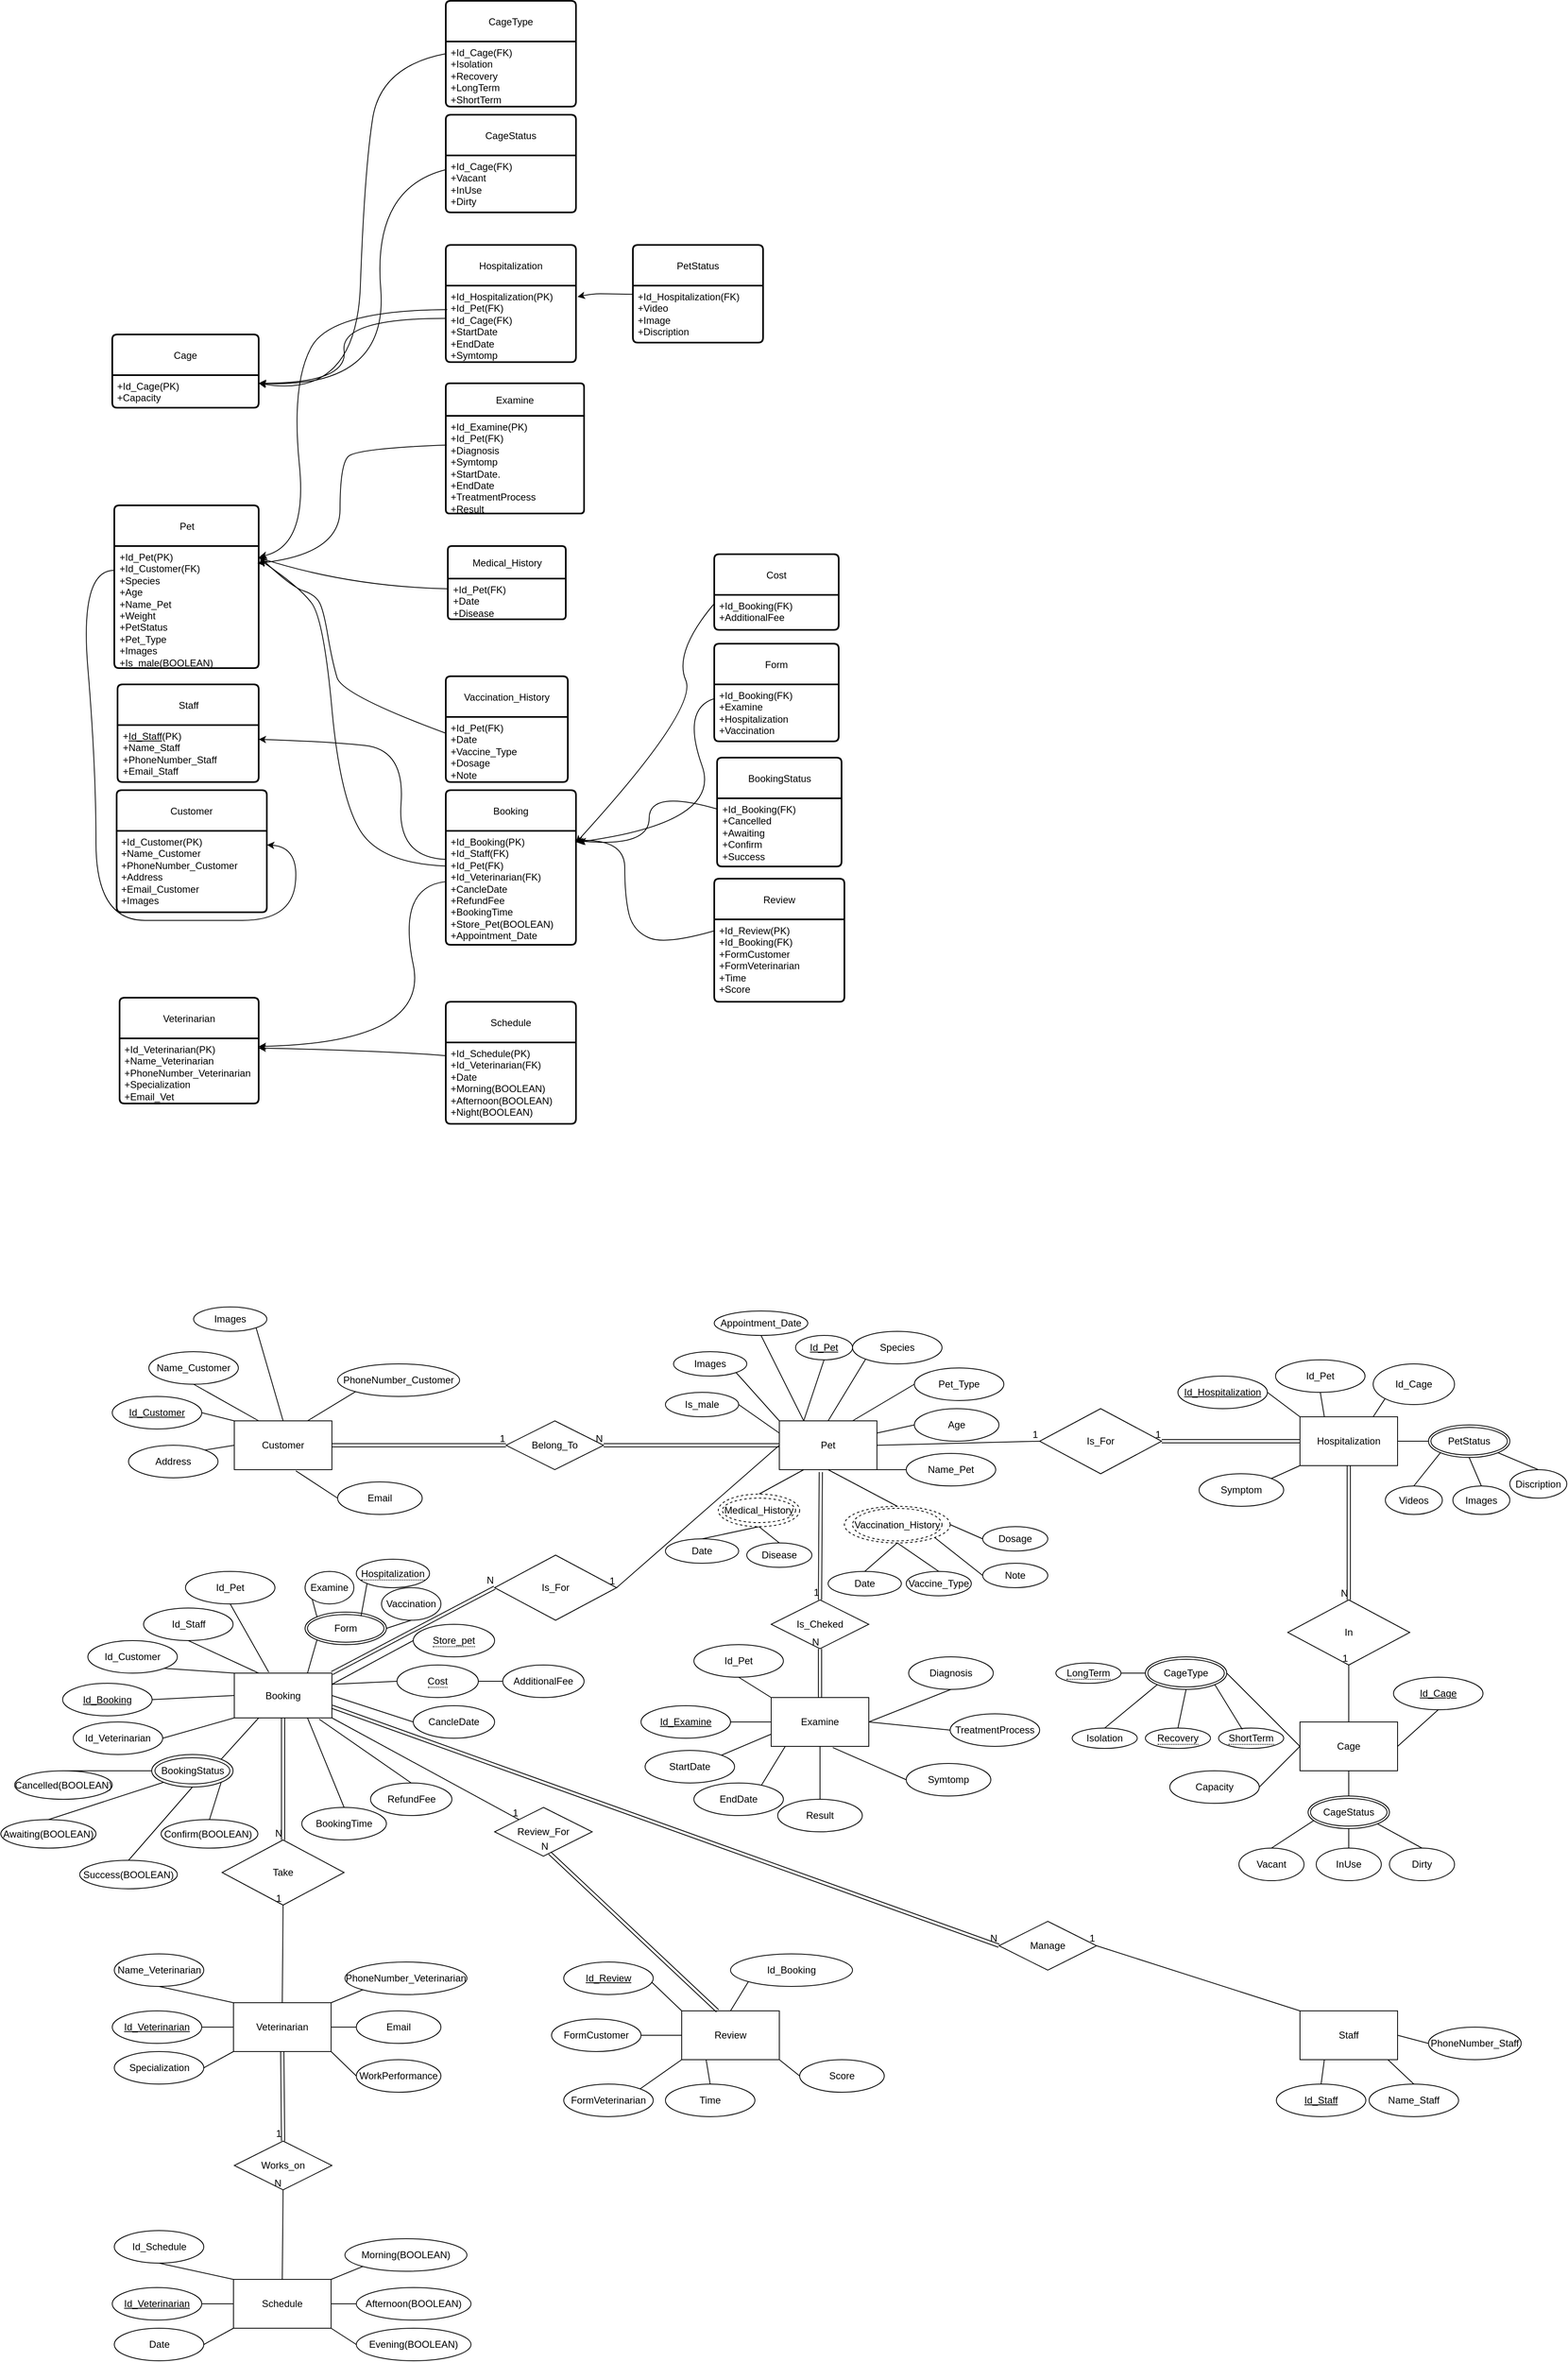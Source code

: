 <mxfile version="26.0.11">
  <diagram name="Trang-1" id="8K1XiuxhxCOyhfcTuzyn">
    <mxGraphModel dx="1833" dy="4134" grid="1" gridSize="10" guides="1" tooltips="1" connect="1" arrows="1" fold="1" page="1" pageScale="1" pageWidth="827" pageHeight="1169" math="0" shadow="0">
      <root>
        <mxCell id="0" />
        <mxCell id="1" parent="0" />
        <mxCell id="QY5TkbS7HgelhhC83756-2" value="Customer" style="rounded=0;whiteSpace=wrap;html=1;" parent="1" vertex="1">
          <mxGeometry x="-40" y="-1005" width="120" height="60" as="geometry" />
        </mxCell>
        <mxCell id="QY5TkbS7HgelhhC83756-3" value="&lt;u&gt;Id_Customer&lt;/u&gt;" style="ellipse;whiteSpace=wrap;html=1;" parent="1" vertex="1">
          <mxGeometry x="-190" y="-1035" width="110" height="40" as="geometry" />
        </mxCell>
        <mxCell id="QY5TkbS7HgelhhC83756-4" value="Address" style="ellipse;whiteSpace=wrap;html=1;" parent="1" vertex="1">
          <mxGeometry x="-170" y="-975" width="110" height="40" as="geometry" />
        </mxCell>
        <mxCell id="QY5TkbS7HgelhhC83756-5" value="Name_Customer" style="ellipse;whiteSpace=wrap;html=1;" parent="1" vertex="1">
          <mxGeometry x="-145" y="-1090" width="110" height="40" as="geometry" />
        </mxCell>
        <mxCell id="QY5TkbS7HgelhhC83756-6" value="PhoneNumber_Customer" style="ellipse;whiteSpace=wrap;html=1;" parent="1" vertex="1">
          <mxGeometry x="87" y="-1075" width="150" height="40" as="geometry" />
        </mxCell>
        <mxCell id="QY5TkbS7HgelhhC83756-7" value="Email" style="ellipse;whiteSpace=wrap;html=1;" parent="1" vertex="1">
          <mxGeometry x="87" y="-930" width="104" height="40" as="geometry" />
        </mxCell>
        <mxCell id="QY5TkbS7HgelhhC83756-9" value="" style="endArrow=none;html=1;rounded=0;entryX=0;entryY=1;entryDx=0;entryDy=0;exitX=0.75;exitY=0;exitDx=0;exitDy=0;" parent="1" source="QY5TkbS7HgelhhC83756-2" target="QY5TkbS7HgelhhC83756-6" edge="1">
          <mxGeometry width="50" height="50" relative="1" as="geometry">
            <mxPoint x="170" y="-755" as="sourcePoint" />
            <mxPoint x="220" y="-805" as="targetPoint" />
          </mxGeometry>
        </mxCell>
        <mxCell id="QY5TkbS7HgelhhC83756-10" value="" style="endArrow=none;html=1;rounded=0;exitX=0.5;exitY=1;exitDx=0;exitDy=0;entryX=0.25;entryY=0;entryDx=0;entryDy=0;" parent="1" source="QY5TkbS7HgelhhC83756-5" target="QY5TkbS7HgelhhC83756-2" edge="1">
          <mxGeometry width="50" height="50" relative="1" as="geometry">
            <mxPoint x="180" y="-745" as="sourcePoint" />
            <mxPoint x="230" y="-795" as="targetPoint" />
          </mxGeometry>
        </mxCell>
        <mxCell id="QY5TkbS7HgelhhC83756-11" value="" style="endArrow=none;html=1;rounded=0;entryX=0.631;entryY=1.024;entryDx=0;entryDy=0;exitX=0;exitY=0.5;exitDx=0;exitDy=0;entryPerimeter=0;" parent="1" source="QY5TkbS7HgelhhC83756-7" target="QY5TkbS7HgelhhC83756-2" edge="1">
          <mxGeometry width="50" height="50" relative="1" as="geometry">
            <mxPoint x="190" y="-735" as="sourcePoint" />
            <mxPoint x="240" y="-785" as="targetPoint" />
          </mxGeometry>
        </mxCell>
        <mxCell id="QY5TkbS7HgelhhC83756-12" value="" style="endArrow=none;html=1;rounded=0;exitX=1;exitY=0.5;exitDx=0;exitDy=0;entryX=0;entryY=0;entryDx=0;entryDy=0;" parent="1" source="QY5TkbS7HgelhhC83756-3" target="QY5TkbS7HgelhhC83756-2" edge="1">
          <mxGeometry width="50" height="50" relative="1" as="geometry">
            <mxPoint x="-5" y="-1025" as="sourcePoint" />
            <mxPoint x="30" y="-995" as="targetPoint" />
          </mxGeometry>
        </mxCell>
        <mxCell id="QY5TkbS7HgelhhC83756-13" value="" style="endArrow=none;html=1;rounded=0;exitX=1;exitY=0;exitDx=0;exitDy=0;entryX=0;entryY=0.5;entryDx=0;entryDy=0;" parent="1" source="QY5TkbS7HgelhhC83756-4" target="QY5TkbS7HgelhhC83756-2" edge="1">
          <mxGeometry width="50" height="50" relative="1" as="geometry">
            <mxPoint x="-70" y="-1005" as="sourcePoint" />
            <mxPoint x="-30" y="-995" as="targetPoint" />
          </mxGeometry>
        </mxCell>
        <mxCell id="QY5TkbS7HgelhhC83756-18" value="Pet" style="rounded=0;whiteSpace=wrap;html=1;" parent="1" vertex="1">
          <mxGeometry x="630" y="-1005" width="120" height="60" as="geometry" />
        </mxCell>
        <mxCell id="QY5TkbS7HgelhhC83756-19" value="&lt;u&gt;Id_Pet&lt;/u&gt;" style="ellipse;whiteSpace=wrap;html=1;" parent="1" vertex="1">
          <mxGeometry x="650" y="-1110" width="70" height="30" as="geometry" />
        </mxCell>
        <mxCell id="QY5TkbS7HgelhhC83756-22" value="Species" style="ellipse;whiteSpace=wrap;html=1;" parent="1" vertex="1">
          <mxGeometry x="720" y="-1115" width="110" height="40" as="geometry" />
        </mxCell>
        <mxCell id="QY5TkbS7HgelhhC83756-23" value="Age" style="ellipse;whiteSpace=wrap;html=1;" parent="1" vertex="1">
          <mxGeometry x="796" y="-1020" width="104" height="40" as="geometry" />
        </mxCell>
        <mxCell id="QY5TkbS7HgelhhC83756-25" value="" style="endArrow=none;html=1;rounded=0;entryX=0;entryY=1;entryDx=0;entryDy=0;exitX=0.5;exitY=0;exitDx=0;exitDy=0;" parent="1" source="QY5TkbS7HgelhhC83756-18" target="QY5TkbS7HgelhhC83756-22" edge="1">
          <mxGeometry width="50" height="50" relative="1" as="geometry">
            <mxPoint x="840" y="-745" as="sourcePoint" />
            <mxPoint x="890" y="-795" as="targetPoint" />
          </mxGeometry>
        </mxCell>
        <mxCell id="QY5TkbS7HgelhhC83756-27" value="" style="endArrow=none;html=1;rounded=0;entryX=1;entryY=0.25;entryDx=0;entryDy=0;exitX=0;exitY=0.5;exitDx=0;exitDy=0;" parent="1" source="QY5TkbS7HgelhhC83756-23" target="QY5TkbS7HgelhhC83756-18" edge="1">
          <mxGeometry width="50" height="50" relative="1" as="geometry">
            <mxPoint x="860" y="-725" as="sourcePoint" />
            <mxPoint x="910" y="-775" as="targetPoint" />
          </mxGeometry>
        </mxCell>
        <mxCell id="QY5TkbS7HgelhhC83756-28" value="" style="endArrow=none;html=1;rounded=0;exitX=0.5;exitY=1;exitDx=0;exitDy=0;entryX=0.25;entryY=0;entryDx=0;entryDy=0;" parent="1" source="QY5TkbS7HgelhhC83756-19" target="QY5TkbS7HgelhhC83756-18" edge="1">
          <mxGeometry width="50" height="50" relative="1" as="geometry">
            <mxPoint x="665" y="-1015" as="sourcePoint" />
            <mxPoint x="700" y="-985" as="targetPoint" />
          </mxGeometry>
        </mxCell>
        <mxCell id="QY5TkbS7HgelhhC83756-29" value="" style="endArrow=none;html=1;rounded=0;entryX=0;entryY=0.25;entryDx=0;entryDy=0;exitX=1;exitY=0.5;exitDx=0;exitDy=0;" parent="1" source="4-qAwHRjjEft5RPgjOS8-1" target="QY5TkbS7HgelhhC83756-18" edge="1">
          <mxGeometry width="50" height="50" relative="1" as="geometry">
            <mxPoint x="600" y="-1020.0" as="sourcePoint" />
            <mxPoint x="630" y="-965" as="targetPoint" />
          </mxGeometry>
        </mxCell>
        <mxCell id="QY5TkbS7HgelhhC83756-31" value="Name_Pet" style="ellipse;whiteSpace=wrap;html=1;" parent="1" vertex="1">
          <mxGeometry x="786" y="-965" width="110" height="40" as="geometry" />
        </mxCell>
        <mxCell id="QY5TkbS7HgelhhC83756-32" value="" style="endArrow=none;html=1;rounded=0;entryX=1;entryY=1;entryDx=0;entryDy=0;exitX=0;exitY=0.5;exitDx=0;exitDy=0;" parent="1" source="QY5TkbS7HgelhhC83756-31" target="QY5TkbS7HgelhhC83756-18" edge="1">
          <mxGeometry width="50" height="50" relative="1" as="geometry">
            <mxPoint x="880" y="-860" as="sourcePoint" />
            <mxPoint x="700" y="-760" as="targetPoint" />
          </mxGeometry>
        </mxCell>
        <mxCell id="QY5TkbS7HgelhhC83756-38" value="" style="endArrow=none;html=1;rounded=0;exitX=0.25;exitY=1;exitDx=0;exitDy=0;entryX=0.5;entryY=0;entryDx=0;entryDy=0;" parent="1" source="QY5TkbS7HgelhhC83756-18" target="W4AiUUPc4BGqPDX8HGqo-80" edge="1">
          <mxGeometry width="50" height="50" relative="1" as="geometry">
            <mxPoint x="654" y="-1046" as="sourcePoint" />
            <mxPoint x="605" y="-915" as="targetPoint" />
          </mxGeometry>
        </mxCell>
        <mxCell id="QY5TkbS7HgelhhC83756-39" value="" style="endArrow=none;html=1;rounded=0;exitX=0.5;exitY=1;exitDx=0;exitDy=0;entryX=0.5;entryY=0;entryDx=0;entryDy=0;" parent="1" source="QY5TkbS7HgelhhC83756-18" target="W4AiUUPc4BGqPDX8HGqo-82" edge="1">
          <mxGeometry width="50" height="50" relative="1" as="geometry">
            <mxPoint x="654" y="-1046" as="sourcePoint" />
            <mxPoint x="755" y="-890" as="targetPoint" />
          </mxGeometry>
        </mxCell>
        <mxCell id="QY5TkbS7HgelhhC83756-40" value="Disease" style="ellipse;whiteSpace=wrap;html=1;" parent="1" vertex="1">
          <mxGeometry x="590" y="-855" width="80" height="30" as="geometry" />
        </mxCell>
        <mxCell id="QY5TkbS7HgelhhC83756-41" value="Date" style="ellipse;whiteSpace=wrap;html=1;" parent="1" vertex="1">
          <mxGeometry x="490" y="-860" width="90" height="30" as="geometry" />
        </mxCell>
        <mxCell id="QY5TkbS7HgelhhC83756-42" value="Vaccine_Type" style="ellipse;whiteSpace=wrap;html=1;" parent="1" vertex="1">
          <mxGeometry x="786" y="-820" width="80" height="30" as="geometry" />
        </mxCell>
        <mxCell id="QY5TkbS7HgelhhC83756-43" value="Date" style="ellipse;whiteSpace=wrap;html=1;" parent="1" vertex="1">
          <mxGeometry x="690" y="-820" width="90" height="30" as="geometry" />
        </mxCell>
        <mxCell id="QY5TkbS7HgelhhC83756-45" value="" style="endArrow=none;html=1;rounded=0;exitX=0.5;exitY=1;exitDx=0;exitDy=0;entryX=0.5;entryY=0;entryDx=0;entryDy=0;" parent="1" source="W4AiUUPc4BGqPDX8HGqo-80" target="QY5TkbS7HgelhhC83756-41" edge="1">
          <mxGeometry width="50" height="50" relative="1" as="geometry">
            <mxPoint x="605" y="-875" as="sourcePoint" />
            <mxPoint x="600" y="-880" as="targetPoint" />
          </mxGeometry>
        </mxCell>
        <mxCell id="QY5TkbS7HgelhhC83756-46" value="" style="endArrow=none;html=1;rounded=0;exitX=0.5;exitY=1;exitDx=0;exitDy=0;entryX=0.5;entryY=0;entryDx=0;entryDy=0;" parent="1" source="W4AiUUPc4BGqPDX8HGqo-80" target="QY5TkbS7HgelhhC83756-40" edge="1">
          <mxGeometry width="50" height="50" relative="1" as="geometry">
            <mxPoint x="605" y="-875" as="sourcePoint" />
            <mxPoint x="575" y="-820" as="targetPoint" />
          </mxGeometry>
        </mxCell>
        <mxCell id="QY5TkbS7HgelhhC83756-47" value="" style="endArrow=none;html=1;rounded=0;exitX=0.5;exitY=1;exitDx=0;exitDy=0;entryX=0.5;entryY=0;entryDx=0;entryDy=0;" parent="1" source="W4AiUUPc4BGqPDX8HGqo-82" target="QY5TkbS7HgelhhC83756-42" edge="1">
          <mxGeometry width="50" height="50" relative="1" as="geometry">
            <mxPoint x="755" y="-850" as="sourcePoint" />
            <mxPoint x="650" y="-790" as="targetPoint" />
          </mxGeometry>
        </mxCell>
        <mxCell id="QY5TkbS7HgelhhC83756-48" value="" style="endArrow=none;html=1;rounded=0;exitX=0.5;exitY=1;exitDx=0;exitDy=0;entryX=0.5;entryY=0;entryDx=0;entryDy=0;" parent="1" source="W4AiUUPc4BGqPDX8HGqo-82" target="QY5TkbS7HgelhhC83756-43" edge="1">
          <mxGeometry width="50" height="50" relative="1" as="geometry">
            <mxPoint x="755" y="-850" as="sourcePoint" />
            <mxPoint x="800" y="-800" as="targetPoint" />
          </mxGeometry>
        </mxCell>
        <mxCell id="QY5TkbS7HgelhhC83756-49" value="Staff" style="rounded=0;whiteSpace=wrap;html=1;" parent="1" vertex="1">
          <mxGeometry x="1270" y="-280" width="120" height="60" as="geometry" />
        </mxCell>
        <mxCell id="QY5TkbS7HgelhhC83756-50" value="&lt;u&gt;Id_Staff&lt;/u&gt;" style="ellipse;whiteSpace=wrap;html=1;" parent="1" vertex="1">
          <mxGeometry x="1241" y="-190" width="110" height="40" as="geometry" />
        </mxCell>
        <mxCell id="QY5TkbS7HgelhhC83756-52" value="Name_Staff" style="ellipse;whiteSpace=wrap;html=1;" parent="1" vertex="1">
          <mxGeometry x="1355" y="-190" width="110" height="40" as="geometry" />
        </mxCell>
        <mxCell id="QY5TkbS7HgelhhC83756-53" value="PhoneNumber_Staff" style="ellipse;whiteSpace=wrap;html=1;" parent="1" vertex="1">
          <mxGeometry x="1428" y="-260" width="114" height="40" as="geometry" />
        </mxCell>
        <mxCell id="QY5TkbS7HgelhhC83756-56" value="" style="endArrow=none;html=1;rounded=0;entryX=0;entryY=0.5;entryDx=0;entryDy=0;exitX=1;exitY=0.5;exitDx=0;exitDy=0;" parent="1" source="QY5TkbS7HgelhhC83756-49" target="QY5TkbS7HgelhhC83756-53" edge="1">
          <mxGeometry width="50" height="50" relative="1" as="geometry">
            <mxPoint x="1346" y="-50" as="sourcePoint" />
            <mxPoint x="1396" y="-100" as="targetPoint" />
          </mxGeometry>
        </mxCell>
        <mxCell id="QY5TkbS7HgelhhC83756-57" value="" style="endArrow=none;html=1;rounded=0;exitX=0.5;exitY=0;exitDx=0;exitDy=0;entryX=0.902;entryY=1.002;entryDx=0;entryDy=0;entryPerimeter=0;" parent="1" source="QY5TkbS7HgelhhC83756-52" target="QY5TkbS7HgelhhC83756-49" edge="1">
          <mxGeometry width="50" height="50" relative="1" as="geometry">
            <mxPoint x="1356" y="-40" as="sourcePoint" />
            <mxPoint x="1406" y="-90" as="targetPoint" />
          </mxGeometry>
        </mxCell>
        <mxCell id="QY5TkbS7HgelhhC83756-59" value="" style="endArrow=none;html=1;rounded=0;exitX=0.5;exitY=0;exitDx=0;exitDy=0;entryX=0.25;entryY=1;entryDx=0;entryDy=0;" parent="1" source="QY5TkbS7HgelhhC83756-50" target="QY5TkbS7HgelhhC83756-49" edge="1">
          <mxGeometry width="50" height="50" relative="1" as="geometry">
            <mxPoint x="1171" y="-320" as="sourcePoint" />
            <mxPoint x="1206" y="-290" as="targetPoint" />
          </mxGeometry>
        </mxCell>
        <mxCell id="CYrbQzywCWd79HdZjNZl-1" value="Veterinarian" style="rounded=0;whiteSpace=wrap;html=1;" parent="1" vertex="1">
          <mxGeometry x="-41" y="-290" width="120" height="60" as="geometry" />
        </mxCell>
        <mxCell id="CYrbQzywCWd79HdZjNZl-2" value="&lt;u&gt;Id_Veterinarian&lt;/u&gt;" style="ellipse;whiteSpace=wrap;html=1;" parent="1" vertex="1">
          <mxGeometry x="-190" y="-280" width="110" height="40" as="geometry" />
        </mxCell>
        <mxCell id="CYrbQzywCWd79HdZjNZl-4" value="Name_Veterinarian" style="ellipse;whiteSpace=wrap;html=1;" parent="1" vertex="1">
          <mxGeometry x="-187.5" y="-350" width="110" height="40" as="geometry" />
        </mxCell>
        <mxCell id="CYrbQzywCWd79HdZjNZl-5" value="PhoneNumber_Veterinarian" style="ellipse;whiteSpace=wrap;html=1;" parent="1" vertex="1">
          <mxGeometry x="96" y="-340" width="150" height="40" as="geometry" />
        </mxCell>
        <mxCell id="CYrbQzywCWd79HdZjNZl-6" value="Email" style="ellipse;whiteSpace=wrap;html=1;" parent="1" vertex="1">
          <mxGeometry x="110" y="-280" width="104" height="40" as="geometry" />
        </mxCell>
        <mxCell id="CYrbQzywCWd79HdZjNZl-8" value="" style="endArrow=none;html=1;rounded=0;entryX=0;entryY=1;entryDx=0;entryDy=0;exitX=1;exitY=0;exitDx=0;exitDy=0;" parent="1" source="CYrbQzywCWd79HdZjNZl-1" target="CYrbQzywCWd79HdZjNZl-5" edge="1">
          <mxGeometry width="50" height="50" relative="1" as="geometry">
            <mxPoint x="166.5" y="-40" as="sourcePoint" />
            <mxPoint x="216.5" y="-90" as="targetPoint" />
          </mxGeometry>
        </mxCell>
        <mxCell id="CYrbQzywCWd79HdZjNZl-9" value="" style="endArrow=none;html=1;rounded=0;exitX=0.5;exitY=1;exitDx=0;exitDy=0;entryX=0;entryY=0;entryDx=0;entryDy=0;" parent="1" source="CYrbQzywCWd79HdZjNZl-4" target="CYrbQzywCWd79HdZjNZl-1" edge="1">
          <mxGeometry width="50" height="50" relative="1" as="geometry">
            <mxPoint x="176.5" y="-30" as="sourcePoint" />
            <mxPoint x="226.5" y="-80" as="targetPoint" />
          </mxGeometry>
        </mxCell>
        <mxCell id="CYrbQzywCWd79HdZjNZl-10" value="" style="endArrow=none;html=1;rounded=0;entryX=1;entryY=0.5;entryDx=0;entryDy=0;exitX=0;exitY=0.5;exitDx=0;exitDy=0;" parent="1" source="CYrbQzywCWd79HdZjNZl-6" target="CYrbQzywCWd79HdZjNZl-1" edge="1">
          <mxGeometry width="50" height="50" relative="1" as="geometry">
            <mxPoint x="186.5" y="-20" as="sourcePoint" />
            <mxPoint x="236.5" y="-70" as="targetPoint" />
          </mxGeometry>
        </mxCell>
        <mxCell id="CYrbQzywCWd79HdZjNZl-11" value="" style="endArrow=none;html=1;rounded=0;exitX=1;exitY=0.5;exitDx=0;exitDy=0;entryX=0;entryY=0.5;entryDx=0;entryDy=0;" parent="1" source="CYrbQzywCWd79HdZjNZl-2" target="CYrbQzywCWd79HdZjNZl-1" edge="1">
          <mxGeometry width="50" height="50" relative="1" as="geometry">
            <mxPoint x="-8.5" y="-310" as="sourcePoint" />
            <mxPoint x="26.5" y="-280" as="targetPoint" />
          </mxGeometry>
        </mxCell>
        <mxCell id="CYrbQzywCWd79HdZjNZl-12" value="" style="endArrow=none;html=1;rounded=0;exitX=1;exitY=0.5;exitDx=0;exitDy=0;entryX=0;entryY=1;entryDx=0;entryDy=0;" parent="1" source="CYrbQzywCWd79HdZjNZl-14" target="CYrbQzywCWd79HdZjNZl-1" edge="1">
          <mxGeometry width="50" height="50" relative="1" as="geometry">
            <mxPoint x="-79.746" y="-254.192" as="sourcePoint" />
            <mxPoint x="-33.5" y="-280" as="targetPoint" />
          </mxGeometry>
        </mxCell>
        <mxCell id="CYrbQzywCWd79HdZjNZl-14" value="Specialization" style="ellipse;whiteSpace=wrap;html=1;" parent="1" vertex="1">
          <mxGeometry x="-187.5" y="-230" width="110" height="40" as="geometry" />
        </mxCell>
        <mxCell id="CYrbQzywCWd79HdZjNZl-16" value="Booking" style="rounded=0;whiteSpace=wrap;html=1;" parent="1" vertex="1">
          <mxGeometry x="-40" y="-695" width="120" height="55" as="geometry" />
        </mxCell>
        <mxCell id="CYrbQzywCWd79HdZjNZl-17" value="&lt;u&gt;Id_Booking&lt;/u&gt;" style="ellipse;whiteSpace=wrap;html=1;" parent="1" vertex="1">
          <mxGeometry x="-251" y="-682.5" width="110" height="40" as="geometry" />
        </mxCell>
        <mxCell id="CYrbQzywCWd79HdZjNZl-18" value="Id_Veterinarian" style="ellipse;whiteSpace=wrap;html=1;" parent="1" vertex="1">
          <mxGeometry x="-238" y="-635" width="110" height="40" as="geometry" />
        </mxCell>
        <mxCell id="CYrbQzywCWd79HdZjNZl-19" value="Id_Customer" style="ellipse;whiteSpace=wrap;html=1;" parent="1" vertex="1">
          <mxGeometry x="-220" y="-735" width="110" height="40" as="geometry" />
        </mxCell>
        <mxCell id="CYrbQzywCWd79HdZjNZl-20" value="Id_Pet" style="ellipse;whiteSpace=wrap;html=1;" parent="1" vertex="1">
          <mxGeometry x="-100" y="-820" width="110" height="40" as="geometry" />
        </mxCell>
        <mxCell id="CYrbQzywCWd79HdZjNZl-23" value="" style="endArrow=none;html=1;rounded=0;entryX=0.5;entryY=1;entryDx=0;entryDy=0;exitX=0.353;exitY=-0.021;exitDx=0;exitDy=0;exitPerimeter=0;" parent="1" source="CYrbQzywCWd79HdZjNZl-16" target="CYrbQzywCWd79HdZjNZl-20" edge="1">
          <mxGeometry width="50" height="50" relative="1" as="geometry">
            <mxPoint x="170" y="-445" as="sourcePoint" />
            <mxPoint x="220" y="-495" as="targetPoint" />
          </mxGeometry>
        </mxCell>
        <mxCell id="CYrbQzywCWd79HdZjNZl-24" value="" style="endArrow=none;html=1;rounded=0;exitX=1;exitY=1;exitDx=0;exitDy=0;entryX=0;entryY=0;entryDx=0;entryDy=0;" parent="1" source="CYrbQzywCWd79HdZjNZl-19" target="CYrbQzywCWd79HdZjNZl-16" edge="1">
          <mxGeometry width="50" height="50" relative="1" as="geometry">
            <mxPoint x="180" y="-435" as="sourcePoint" />
            <mxPoint x="230" y="-485" as="targetPoint" />
          </mxGeometry>
        </mxCell>
        <mxCell id="CYrbQzywCWd79HdZjNZl-25" value="" style="endArrow=none;html=1;rounded=0;entryX=0.75;entryY=0;entryDx=0;entryDy=0;exitX=0;exitY=1;exitDx=0;exitDy=0;" parent="1" source="W4AiUUPc4BGqPDX8HGqo-118" target="CYrbQzywCWd79HdZjNZl-16" edge="1">
          <mxGeometry width="50" height="50" relative="1" as="geometry">
            <mxPoint x="70" y="-730" as="sourcePoint" />
            <mxPoint x="240" y="-475" as="targetPoint" />
          </mxGeometry>
        </mxCell>
        <mxCell id="CYrbQzywCWd79HdZjNZl-26" value="" style="endArrow=none;html=1;rounded=0;exitX=1;exitY=0.5;exitDx=0;exitDy=0;entryX=0;entryY=0.5;entryDx=0;entryDy=0;" parent="1" source="CYrbQzywCWd79HdZjNZl-17" target="CYrbQzywCWd79HdZjNZl-16" edge="1">
          <mxGeometry width="50" height="50" relative="1" as="geometry">
            <mxPoint x="-5" y="-715" as="sourcePoint" />
            <mxPoint x="-50" y="-662" as="targetPoint" />
          </mxGeometry>
        </mxCell>
        <mxCell id="CYrbQzywCWd79HdZjNZl-27" value="" style="endArrow=none;html=1;rounded=0;exitX=1;exitY=0.5;exitDx=0;exitDy=0;entryX=0;entryY=1;entryDx=0;entryDy=0;" parent="1" source="CYrbQzywCWd79HdZjNZl-18" target="CYrbQzywCWd79HdZjNZl-16" edge="1">
          <mxGeometry width="50" height="50" relative="1" as="geometry">
            <mxPoint x="-70" y="-695" as="sourcePoint" />
            <mxPoint x="-30" y="-685" as="targetPoint" />
          </mxGeometry>
        </mxCell>
        <mxCell id="CYrbQzywCWd79HdZjNZl-28" value="" style="endArrow=none;html=1;rounded=0;entryX=0.25;entryY=1;entryDx=0;entryDy=0;exitX=1;exitY=0;exitDx=0;exitDy=0;" parent="1" source="CYrbQzywCWd79HdZjNZl-31" target="CYrbQzywCWd79HdZjNZl-16" edge="1">
          <mxGeometry width="50" height="50" relative="1" as="geometry">
            <mxPoint x="-27.84" y="-602.52" as="sourcePoint" />
            <mxPoint x="-30" y="-625" as="targetPoint" />
          </mxGeometry>
        </mxCell>
        <mxCell id="CYrbQzywCWd79HdZjNZl-31" value="BookingStatus" style="ellipse;shape=doubleEllipse;whiteSpace=wrap;html=1;" parent="1" vertex="1">
          <mxGeometry x="-141.5" y="-595" width="100" height="40" as="geometry" />
        </mxCell>
        <mxCell id="CYrbQzywCWd79HdZjNZl-33" value="Cancelled(BOOLEAN)" style="ellipse;whiteSpace=wrap;html=1;" parent="1" vertex="1">
          <mxGeometry x="-310" y="-575" width="120" height="35" as="geometry" />
        </mxCell>
        <mxCell id="CYrbQzywCWd79HdZjNZl-34" value="Awaiting(BOOLEAN)" style="ellipse;whiteSpace=wrap;html=1;" parent="1" vertex="1">
          <mxGeometry x="-327" y="-515" width="117" height="35" as="geometry" />
        </mxCell>
        <mxCell id="CYrbQzywCWd79HdZjNZl-36" value="" style="endArrow=none;html=1;rounded=0;exitX=0.5;exitY=0;exitDx=0;exitDy=0;entryX=0;entryY=0.5;entryDx=0;entryDy=0;" parent="1" source="CYrbQzywCWd79HdZjNZl-33" target="CYrbQzywCWd79HdZjNZl-31" edge="1">
          <mxGeometry width="50" height="50" relative="1" as="geometry">
            <mxPoint x="50" y="-655" as="sourcePoint" />
            <mxPoint x="100" y="-705" as="targetPoint" />
          </mxGeometry>
        </mxCell>
        <mxCell id="CYrbQzywCWd79HdZjNZl-37" value="" style="endArrow=none;html=1;rounded=0;exitX=0.5;exitY=0;exitDx=0;exitDy=0;entryX=0;entryY=1;entryDx=0;entryDy=0;" parent="1" source="CYrbQzywCWd79HdZjNZl-34" target="CYrbQzywCWd79HdZjNZl-31" edge="1">
          <mxGeometry width="50" height="50" relative="1" as="geometry">
            <mxPoint x="-155" y="-535" as="sourcePoint" />
            <mxPoint x="-81" y="-555" as="targetPoint" />
          </mxGeometry>
        </mxCell>
        <mxCell id="rCRyRs_JGvl4wqe72HWA-4" value="" style="endArrow=none;html=1;rounded=0;exitX=1;exitY=0.5;exitDx=0;exitDy=0;entryX=0;entryY=0.5;entryDx=0;entryDy=0;" parent="1" source="CYrbQzywCWd79HdZjNZl-16" target="a1iI6d-ZSCeefE0YbWdk-7" edge="1">
          <mxGeometry width="50" height="50" relative="1" as="geometry">
            <mxPoint x="80" y="-535" as="sourcePoint" />
            <mxPoint x="176" y="-645" as="targetPoint" />
          </mxGeometry>
        </mxCell>
        <mxCell id="rCRyRs_JGvl4wqe72HWA-11" value="" style="endArrow=none;html=1;rounded=0;exitX=0.869;exitY=1.027;exitDx=0;exitDy=0;entryX=0.5;entryY=0;entryDx=0;entryDy=0;exitPerimeter=0;" parent="1" source="CYrbQzywCWd79HdZjNZl-16" target="a1iI6d-ZSCeefE0YbWdk-6" edge="1">
          <mxGeometry width="50" height="50" relative="1" as="geometry">
            <mxPoint x="100" y="-925" as="sourcePoint" />
            <mxPoint x="146" y="-575" as="targetPoint" />
          </mxGeometry>
        </mxCell>
        <mxCell id="rCRyRs_JGvl4wqe72HWA-12" value="Cage" style="rounded=0;whiteSpace=wrap;html=1;" parent="1" vertex="1">
          <mxGeometry x="1270" y="-635" width="120" height="60" as="geometry" />
        </mxCell>
        <mxCell id="rCRyRs_JGvl4wqe72HWA-13" value="&lt;u&gt;Id_Cage&lt;/u&gt;" style="ellipse;whiteSpace=wrap;html=1;" parent="1" vertex="1">
          <mxGeometry x="1385" y="-690" width="110" height="40" as="geometry" />
        </mxCell>
        <mxCell id="rCRyRs_JGvl4wqe72HWA-22" value="" style="endArrow=none;html=1;rounded=0;entryX=1;entryY=0.5;entryDx=0;entryDy=0;exitX=0.5;exitY=1;exitDx=0;exitDy=0;" parent="1" source="rCRyRs_JGvl4wqe72HWA-13" target="rCRyRs_JGvl4wqe72HWA-12" edge="1">
          <mxGeometry width="50" height="50" relative="1" as="geometry">
            <mxPoint x="1430" y="-630" as="sourcePoint" />
            <mxPoint x="1300" y="-615" as="targetPoint" />
          </mxGeometry>
        </mxCell>
        <mxCell id="rCRyRs_JGvl4wqe72HWA-23" value="" style="endArrow=none;html=1;rounded=0;exitX=0.5;exitY=0;exitDx=0;exitDy=0;entryX=0.5;entryY=1;entryDx=0;entryDy=0;" parent="1" source="W4AiUUPc4BGqPDX8HGqo-46" target="rCRyRs_JGvl4wqe72HWA-12" edge="1">
          <mxGeometry width="50" height="50" relative="1" as="geometry">
            <mxPoint x="1330" y="-555" as="sourcePoint" />
            <mxPoint x="1240" y="-615" as="targetPoint" />
          </mxGeometry>
        </mxCell>
        <mxCell id="rCRyRs_JGvl4wqe72HWA-24" value="" style="endArrow=none;html=1;rounded=0;entryX=0;entryY=0.5;entryDx=0;entryDy=0;exitX=1;exitY=0.5;exitDx=0;exitDy=0;" parent="1" source="W4AiUUPc4BGqPDX8HGqo-56" target="rCRyRs_JGvl4wqe72HWA-12" edge="1">
          <mxGeometry width="50" height="50" relative="1" as="geometry">
            <mxPoint x="1185" y="-685" as="sourcePoint" />
            <mxPoint x="1240" y="-555" as="targetPoint" />
          </mxGeometry>
        </mxCell>
        <mxCell id="rCRyRs_JGvl4wqe72HWA-25" value="Hospitalization" style="rounded=0;whiteSpace=wrap;html=1;" parent="1" vertex="1">
          <mxGeometry x="1270" y="-1010" width="120" height="60" as="geometry" />
        </mxCell>
        <mxCell id="rCRyRs_JGvl4wqe72HWA-26" value="&lt;u&gt;Id_Hospitalization&lt;/u&gt;" style="ellipse;whiteSpace=wrap;html=1;" parent="1" vertex="1">
          <mxGeometry x="1120" y="-1060" width="110" height="40" as="geometry" />
        </mxCell>
        <mxCell id="rCRyRs_JGvl4wqe72HWA-27" value="StartDate" style="ellipse;whiteSpace=wrap;html=1;" parent="1" vertex="1">
          <mxGeometry x="465" y="-600" width="110" height="40" as="geometry" />
        </mxCell>
        <mxCell id="rCRyRs_JGvl4wqe72HWA-28" value="Id_Pet" style="ellipse;whiteSpace=wrap;html=1;" parent="1" vertex="1">
          <mxGeometry x="1240" y="-1080" width="110" height="40" as="geometry" />
        </mxCell>
        <mxCell id="rCRyRs_JGvl4wqe72HWA-29" value="Id_Cage" style="ellipse;whiteSpace=wrap;html=1;" parent="1" vertex="1">
          <mxGeometry x="1360" y="-1075" width="100" height="50" as="geometry" />
        </mxCell>
        <mxCell id="rCRyRs_JGvl4wqe72HWA-31" value="EndDate" style="ellipse;whiteSpace=wrap;html=1;" parent="1" vertex="1">
          <mxGeometry x="525" y="-560" width="110" height="40" as="geometry" />
        </mxCell>
        <mxCell id="rCRyRs_JGvl4wqe72HWA-32" value="" style="endArrow=none;html=1;rounded=0;entryX=0;entryY=1;entryDx=0;entryDy=0;exitX=0.75;exitY=0;exitDx=0;exitDy=0;" parent="1" source="rCRyRs_JGvl4wqe72HWA-25" target="rCRyRs_JGvl4wqe72HWA-29" edge="1">
          <mxGeometry width="50" height="50" relative="1" as="geometry">
            <mxPoint x="1480" y="-760" as="sourcePoint" />
            <mxPoint x="1530" y="-810" as="targetPoint" />
          </mxGeometry>
        </mxCell>
        <mxCell id="rCRyRs_JGvl4wqe72HWA-33" value="" style="endArrow=none;html=1;rounded=0;exitX=0.5;exitY=1;exitDx=0;exitDy=0;entryX=0.25;entryY=0;entryDx=0;entryDy=0;" parent="1" source="rCRyRs_JGvl4wqe72HWA-28" target="rCRyRs_JGvl4wqe72HWA-25" edge="1">
          <mxGeometry width="50" height="50" relative="1" as="geometry">
            <mxPoint x="1490" y="-750" as="sourcePoint" />
            <mxPoint x="1540" y="-800" as="targetPoint" />
          </mxGeometry>
        </mxCell>
        <mxCell id="rCRyRs_JGvl4wqe72HWA-35" value="" style="endArrow=none;html=1;rounded=0;exitX=1;exitY=0.5;exitDx=0;exitDy=0;entryX=0;entryY=0;entryDx=0;entryDy=0;" parent="1" source="rCRyRs_JGvl4wqe72HWA-26" target="rCRyRs_JGvl4wqe72HWA-25" edge="1">
          <mxGeometry width="50" height="50" relative="1" as="geometry">
            <mxPoint x="1305" y="-1030" as="sourcePoint" />
            <mxPoint x="1340" y="-1000" as="targetPoint" />
          </mxGeometry>
        </mxCell>
        <mxCell id="rCRyRs_JGvl4wqe72HWA-36" value="" style="endArrow=none;html=1;rounded=0;exitX=1;exitY=0;exitDx=0;exitDy=0;entryX=0;entryY=0.75;entryDx=0;entryDy=0;" parent="1" source="rCRyRs_JGvl4wqe72HWA-27" target="rCRyRs_JGvl4wqe72HWA-113" edge="1">
          <mxGeometry width="50" height="50" relative="1" as="geometry">
            <mxPoint x="565" y="-645" as="sourcePoint" />
            <mxPoint x="595.0" y="-600.0" as="targetPoint" />
          </mxGeometry>
        </mxCell>
        <mxCell id="rCRyRs_JGvl4wqe72HWA-37" value="" style="endArrow=none;html=1;rounded=0;entryX=0.151;entryY=0.977;entryDx=0;entryDy=0;exitX=0.756;exitY=0.062;exitDx=0;exitDy=0;exitPerimeter=0;entryPerimeter=0;" parent="1" source="rCRyRs_JGvl4wqe72HWA-31" target="rCRyRs_JGvl4wqe72HWA-113" edge="1">
          <mxGeometry width="50" height="50" relative="1" as="geometry">
            <mxPoint x="605" y="-558" as="sourcePoint" />
            <mxPoint x="625.0" y="-585.0" as="targetPoint" />
          </mxGeometry>
        </mxCell>
        <mxCell id="rCRyRs_JGvl4wqe72HWA-41" value="Review" style="rounded=0;whiteSpace=wrap;html=1;" parent="1" vertex="1">
          <mxGeometry x="510" y="-280" width="120" height="60" as="geometry" />
        </mxCell>
        <mxCell id="rCRyRs_JGvl4wqe72HWA-42" value="&lt;u&gt;Id_Review&lt;/u&gt;" style="ellipse;whiteSpace=wrap;html=1;" parent="1" vertex="1">
          <mxGeometry x="365" y="-340" width="110" height="40" as="geometry" />
        </mxCell>
        <mxCell id="rCRyRs_JGvl4wqe72HWA-45" value="Id_Booking" style="ellipse;whiteSpace=wrap;html=1;" parent="1" vertex="1">
          <mxGeometry x="570" y="-350" width="150" height="40" as="geometry" />
        </mxCell>
        <mxCell id="rCRyRs_JGvl4wqe72HWA-46" value="Score" style="ellipse;whiteSpace=wrap;html=1;" parent="1" vertex="1">
          <mxGeometry x="655" y="-220" width="104" height="40" as="geometry" />
        </mxCell>
        <mxCell id="rCRyRs_JGvl4wqe72HWA-48" value="" style="endArrow=none;html=1;rounded=0;entryX=0;entryY=1;entryDx=0;entryDy=0;exitX=0.5;exitY=0;exitDx=0;exitDy=0;" parent="1" source="rCRyRs_JGvl4wqe72HWA-41" target="rCRyRs_JGvl4wqe72HWA-45" edge="1">
          <mxGeometry width="50" height="50" relative="1" as="geometry">
            <mxPoint x="720" y="-30" as="sourcePoint" />
            <mxPoint x="770" y="-80" as="targetPoint" />
          </mxGeometry>
        </mxCell>
        <mxCell id="rCRyRs_JGvl4wqe72HWA-50" value="" style="endArrow=none;html=1;rounded=0;entryX=1;entryY=1;entryDx=0;entryDy=0;exitX=0;exitY=0.5;exitDx=0;exitDy=0;" parent="1" source="rCRyRs_JGvl4wqe72HWA-46" target="rCRyRs_JGvl4wqe72HWA-41" edge="1">
          <mxGeometry width="50" height="50" relative="1" as="geometry">
            <mxPoint x="740" y="-10" as="sourcePoint" />
            <mxPoint x="790" y="-60" as="targetPoint" />
          </mxGeometry>
        </mxCell>
        <mxCell id="rCRyRs_JGvl4wqe72HWA-51" value="" style="endArrow=none;html=1;rounded=0;entryX=0;entryY=0;entryDx=0;entryDy=0;exitX=0.982;exitY=0.616;exitDx=0;exitDy=0;exitPerimeter=0;" parent="1" source="rCRyRs_JGvl4wqe72HWA-42" target="rCRyRs_JGvl4wqe72HWA-41" edge="1">
          <mxGeometry width="50" height="50" relative="1" as="geometry">
            <mxPoint x="470" y="-290" as="sourcePoint" />
            <mxPoint x="580" y="-270" as="targetPoint" />
          </mxGeometry>
        </mxCell>
        <mxCell id="rCRyRs_JGvl4wqe72HWA-52" value="" style="endArrow=none;html=1;rounded=0;exitX=1;exitY=0.5;exitDx=0;exitDy=0;entryX=0;entryY=0.5;entryDx=0;entryDy=0;" parent="1" source="a1iI6d-ZSCeefE0YbWdk-5" target="rCRyRs_JGvl4wqe72HWA-41" edge="1">
          <mxGeometry width="50" height="50" relative="1" as="geometry">
            <mxPoint x="465" y="-250" as="sourcePoint" />
            <mxPoint x="520" y="-270" as="targetPoint" />
            <Array as="points">
              <mxPoint x="500" y="-250" />
            </Array>
          </mxGeometry>
        </mxCell>
        <mxCell id="rCRyRs_JGvl4wqe72HWA-76" value="Is_For" style="rhombus;whiteSpace=wrap;html=1;" parent="1" vertex="1">
          <mxGeometry x="280" y="-840" width="150" height="80" as="geometry" />
        </mxCell>
        <mxCell id="rCRyRs_JGvl4wqe72HWA-81" value="" style="endArrow=none;html=1;rounded=0;entryX=1;entryY=0.5;entryDx=0;entryDy=0;exitX=0;exitY=0.5;exitDx=0;exitDy=0;" parent="1" source="QY5TkbS7HgelhhC83756-18" target="rCRyRs_JGvl4wqe72HWA-76" edge="1">
          <mxGeometry relative="1" as="geometry">
            <mxPoint x="270" y="-670" as="sourcePoint" />
            <mxPoint x="430" y="-670" as="targetPoint" />
          </mxGeometry>
        </mxCell>
        <mxCell id="rCRyRs_JGvl4wqe72HWA-82" value="1" style="resizable=0;html=1;whiteSpace=wrap;align=right;verticalAlign=bottom;" parent="rCRyRs_JGvl4wqe72HWA-81" connectable="0" vertex="1">
          <mxGeometry x="1" relative="1" as="geometry" />
        </mxCell>
        <mxCell id="rCRyRs_JGvl4wqe72HWA-83" value="Take" style="rhombus;whiteSpace=wrap;html=1;" parent="1" vertex="1">
          <mxGeometry x="-55" y="-490" width="150" height="80" as="geometry" />
        </mxCell>
        <mxCell id="rCRyRs_JGvl4wqe72HWA-88" value="" style="endArrow=none;html=1;rounded=0;exitX=0.5;exitY=0;exitDx=0;exitDy=0;entryX=0.5;entryY=1;entryDx=0;entryDy=0;" parent="1" source="CYrbQzywCWd79HdZjNZl-1" target="rCRyRs_JGvl4wqe72HWA-83" edge="1">
          <mxGeometry relative="1" as="geometry">
            <mxPoint x="120" y="-570" as="sourcePoint" />
            <mxPoint x="280" y="-570" as="targetPoint" />
          </mxGeometry>
        </mxCell>
        <mxCell id="rCRyRs_JGvl4wqe72HWA-89" value="1" style="resizable=0;html=1;whiteSpace=wrap;align=right;verticalAlign=bottom;" parent="rCRyRs_JGvl4wqe72HWA-88" connectable="0" vertex="1">
          <mxGeometry x="1" relative="1" as="geometry" />
        </mxCell>
        <mxCell id="rCRyRs_JGvl4wqe72HWA-91" value="" style="shape=link;html=1;rounded=0;exitX=1;exitY=0;exitDx=0;exitDy=0;entryX=0;entryY=0.5;entryDx=0;entryDy=0;" parent="1" source="CYrbQzywCWd79HdZjNZl-16" target="rCRyRs_JGvl4wqe72HWA-76" edge="1">
          <mxGeometry relative="1" as="geometry">
            <mxPoint x="220" y="-680" as="sourcePoint" />
            <mxPoint x="280" y="-780" as="targetPoint" />
          </mxGeometry>
        </mxCell>
        <mxCell id="rCRyRs_JGvl4wqe72HWA-92" value="N" style="resizable=0;html=1;whiteSpace=wrap;align=right;verticalAlign=bottom;" parent="rCRyRs_JGvl4wqe72HWA-91" connectable="0" vertex="1">
          <mxGeometry x="1" relative="1" as="geometry" />
        </mxCell>
        <mxCell id="rCRyRs_JGvl4wqe72HWA-93" value="" style="shape=link;html=1;rounded=0;exitX=0.5;exitY=1;exitDx=0;exitDy=0;entryX=0.5;entryY=0;entryDx=0;entryDy=0;" parent="1" source="CYrbQzywCWd79HdZjNZl-16" target="rCRyRs_JGvl4wqe72HWA-83" edge="1">
          <mxGeometry relative="1" as="geometry">
            <mxPoint x="220" y="-680" as="sourcePoint" />
            <mxPoint x="380" y="-680" as="targetPoint" />
          </mxGeometry>
        </mxCell>
        <mxCell id="rCRyRs_JGvl4wqe72HWA-94" value="N" style="resizable=0;html=1;whiteSpace=wrap;align=right;verticalAlign=bottom;" parent="rCRyRs_JGvl4wqe72HWA-93" connectable="0" vertex="1">
          <mxGeometry x="1" relative="1" as="geometry" />
        </mxCell>
        <mxCell id="rCRyRs_JGvl4wqe72HWA-99" value="Is_For" style="rhombus;whiteSpace=wrap;html=1;" parent="1" vertex="1">
          <mxGeometry x="950" y="-1020" width="150" height="80" as="geometry" />
        </mxCell>
        <mxCell id="rCRyRs_JGvl4wqe72HWA-100" value="" style="shape=link;html=1;rounded=0;entryX=1;entryY=0.5;entryDx=0;entryDy=0;exitX=0;exitY=0.5;exitDx=0;exitDy=0;" parent="1" source="rCRyRs_JGvl4wqe72HWA-25" target="rCRyRs_JGvl4wqe72HWA-99" edge="1">
          <mxGeometry relative="1" as="geometry">
            <mxPoint x="920" y="-850" as="sourcePoint" />
            <mxPoint x="1080" y="-850" as="targetPoint" />
          </mxGeometry>
        </mxCell>
        <mxCell id="rCRyRs_JGvl4wqe72HWA-101" value="1" style="resizable=0;html=1;whiteSpace=wrap;align=right;verticalAlign=bottom;" parent="rCRyRs_JGvl4wqe72HWA-100" connectable="0" vertex="1">
          <mxGeometry x="1" relative="1" as="geometry" />
        </mxCell>
        <mxCell id="rCRyRs_JGvl4wqe72HWA-104" value="" style="endArrow=none;html=1;rounded=0;exitX=1;exitY=0.5;exitDx=0;exitDy=0;entryX=0;entryY=0.5;entryDx=0;entryDy=0;" parent="1" source="QY5TkbS7HgelhhC83756-18" target="rCRyRs_JGvl4wqe72HWA-99" edge="1">
          <mxGeometry relative="1" as="geometry">
            <mxPoint x="890" y="-860" as="sourcePoint" />
            <mxPoint x="1050" y="-860" as="targetPoint" />
          </mxGeometry>
        </mxCell>
        <mxCell id="rCRyRs_JGvl4wqe72HWA-105" value="1" style="resizable=0;html=1;whiteSpace=wrap;align=right;verticalAlign=bottom;" parent="rCRyRs_JGvl4wqe72HWA-104" connectable="0" vertex="1">
          <mxGeometry x="1" relative="1" as="geometry" />
        </mxCell>
        <mxCell id="rCRyRs_JGvl4wqe72HWA-106" value="In" style="rhombus;whiteSpace=wrap;html=1;" parent="1" vertex="1">
          <mxGeometry x="1255" y="-785" width="150" height="80" as="geometry" />
        </mxCell>
        <mxCell id="rCRyRs_JGvl4wqe72HWA-109" value="" style="endArrow=none;html=1;rounded=0;entryX=0.5;entryY=1;entryDx=0;entryDy=0;exitX=0.5;exitY=0;exitDx=0;exitDy=0;" parent="1" source="rCRyRs_JGvl4wqe72HWA-12" target="rCRyRs_JGvl4wqe72HWA-106" edge="1">
          <mxGeometry relative="1" as="geometry">
            <mxPoint x="1390" y="-640" as="sourcePoint" />
            <mxPoint x="1060" y="-690" as="targetPoint" />
          </mxGeometry>
        </mxCell>
        <mxCell id="rCRyRs_JGvl4wqe72HWA-110" value="1" style="resizable=0;html=1;whiteSpace=wrap;align=right;verticalAlign=bottom;" parent="rCRyRs_JGvl4wqe72HWA-109" connectable="0" vertex="1">
          <mxGeometry x="1" relative="1" as="geometry" />
        </mxCell>
        <mxCell id="rCRyRs_JGvl4wqe72HWA-111" value="" style="shape=link;html=1;rounded=0;entryX=0.5;entryY=0;entryDx=0;entryDy=0;exitX=0.5;exitY=1;exitDx=0;exitDy=0;" parent="1" source="rCRyRs_JGvl4wqe72HWA-25" target="rCRyRs_JGvl4wqe72HWA-106" edge="1">
          <mxGeometry relative="1" as="geometry">
            <mxPoint x="1270" y="-950" as="sourcePoint" />
            <mxPoint x="1060" y="-690" as="targetPoint" />
          </mxGeometry>
        </mxCell>
        <mxCell id="rCRyRs_JGvl4wqe72HWA-112" value="N" style="resizable=0;html=1;whiteSpace=wrap;align=right;verticalAlign=bottom;" parent="rCRyRs_JGvl4wqe72HWA-111" connectable="0" vertex="1">
          <mxGeometry x="1" relative="1" as="geometry" />
        </mxCell>
        <mxCell id="rCRyRs_JGvl4wqe72HWA-113" value="Examine" style="rounded=0;whiteSpace=wrap;html=1;" parent="1" vertex="1">
          <mxGeometry x="620" y="-665" width="120" height="60" as="geometry" />
        </mxCell>
        <mxCell id="rCRyRs_JGvl4wqe72HWA-114" value="&lt;u&gt;Id_Examine&lt;/u&gt;" style="ellipse;whiteSpace=wrap;html=1;" parent="1" vertex="1">
          <mxGeometry x="460" y="-655" width="110" height="40" as="geometry" />
        </mxCell>
        <mxCell id="rCRyRs_JGvl4wqe72HWA-116" value="Id_Pet" style="ellipse;whiteSpace=wrap;html=1;" parent="1" vertex="1">
          <mxGeometry x="525" y="-730" width="110" height="40" as="geometry" />
        </mxCell>
        <mxCell id="rCRyRs_JGvl4wqe72HWA-118" value="Symtomp" style="ellipse;whiteSpace=wrap;html=1;" parent="1" vertex="1">
          <mxGeometry x="786" y="-584" width="104" height="40" as="geometry" />
        </mxCell>
        <mxCell id="rCRyRs_JGvl4wqe72HWA-121" value="" style="endArrow=none;html=1;rounded=0;exitX=0.5;exitY=1;exitDx=0;exitDy=0;entryX=0;entryY=0;entryDx=0;entryDy=0;" parent="1" source="rCRyRs_JGvl4wqe72HWA-116" target="rCRyRs_JGvl4wqe72HWA-113" edge="1">
          <mxGeometry width="50" height="50" relative="1" as="geometry">
            <mxPoint x="830" y="-380" as="sourcePoint" />
            <mxPoint x="880" y="-430" as="targetPoint" />
          </mxGeometry>
        </mxCell>
        <mxCell id="rCRyRs_JGvl4wqe72HWA-122" value="" style="endArrow=none;html=1;rounded=0;entryX=0.631;entryY=1.024;entryDx=0;entryDy=0;exitX=0;exitY=0.5;exitDx=0;exitDy=0;entryPerimeter=0;" parent="1" source="rCRyRs_JGvl4wqe72HWA-118" target="rCRyRs_JGvl4wqe72HWA-113" edge="1">
          <mxGeometry width="50" height="50" relative="1" as="geometry">
            <mxPoint x="840" y="-370" as="sourcePoint" />
            <mxPoint x="890" y="-420" as="targetPoint" />
          </mxGeometry>
        </mxCell>
        <mxCell id="rCRyRs_JGvl4wqe72HWA-123" value="" style="endArrow=none;html=1;rounded=0;exitX=1;exitY=0.5;exitDx=0;exitDy=0;entryX=0;entryY=0.5;entryDx=0;entryDy=0;" parent="1" source="rCRyRs_JGvl4wqe72HWA-114" target="rCRyRs_JGvl4wqe72HWA-113" edge="1">
          <mxGeometry width="50" height="50" relative="1" as="geometry">
            <mxPoint x="645" y="-660" as="sourcePoint" />
            <mxPoint x="680" y="-630" as="targetPoint" />
          </mxGeometry>
        </mxCell>
        <mxCell id="rCRyRs_JGvl4wqe72HWA-127" value="Diagnosis" style="ellipse;whiteSpace=wrap;html=1;" parent="1" vertex="1">
          <mxGeometry x="789" y="-715" width="104" height="40" as="geometry" />
        </mxCell>
        <mxCell id="rCRyRs_JGvl4wqe72HWA-128" value="" style="endArrow=none;html=1;rounded=0;exitX=1;exitY=0.5;exitDx=0;exitDy=0;entryX=0.5;entryY=1;entryDx=0;entryDy=0;" parent="1" source="rCRyRs_JGvl4wqe72HWA-113" target="rCRyRs_JGvl4wqe72HWA-127" edge="1">
          <mxGeometry width="50" height="50" relative="1" as="geometry">
            <mxPoint x="680" y="-630" as="sourcePoint" />
            <mxPoint x="722" y="-666" as="targetPoint" />
          </mxGeometry>
        </mxCell>
        <mxCell id="rCRyRs_JGvl4wqe72HWA-129" value="Result" style="ellipse;whiteSpace=wrap;html=1;" parent="1" vertex="1">
          <mxGeometry x="628" y="-540" width="104" height="40" as="geometry" />
        </mxCell>
        <mxCell id="rCRyRs_JGvl4wqe72HWA-131" value="" style="endArrow=none;html=1;rounded=0;entryX=0.5;entryY=1;entryDx=0;entryDy=0;exitX=0.5;exitY=0;exitDx=0;exitDy=0;" parent="1" source="rCRyRs_JGvl4wqe72HWA-129" target="rCRyRs_JGvl4wqe72HWA-113" edge="1">
          <mxGeometry width="50" height="50" relative="1" as="geometry">
            <mxPoint x="760" y="-525" as="sourcePoint" />
            <mxPoint x="696" y="-569" as="targetPoint" />
          </mxGeometry>
        </mxCell>
        <mxCell id="rCRyRs_JGvl4wqe72HWA-133" value="Is_Cheked" style="shape=rhombus;perimeter=rhombusPerimeter;whiteSpace=wrap;html=1;align=center;" parent="1" vertex="1">
          <mxGeometry x="620" y="-785" width="120" height="60" as="geometry" />
        </mxCell>
        <mxCell id="rCRyRs_JGvl4wqe72HWA-134" value="" style="shape=link;html=1;rounded=0;exitX=0.425;exitY=1.049;exitDx=0;exitDy=0;exitPerimeter=0;entryX=0.5;entryY=0;entryDx=0;entryDy=0;" parent="1" source="QY5TkbS7HgelhhC83756-18" target="rCRyRs_JGvl4wqe72HWA-133" edge="1">
          <mxGeometry relative="1" as="geometry">
            <mxPoint x="580" y="-760" as="sourcePoint" />
            <mxPoint x="690" y="-680" as="targetPoint" />
          </mxGeometry>
        </mxCell>
        <mxCell id="rCRyRs_JGvl4wqe72HWA-135" value="1" style="resizable=0;html=1;whiteSpace=wrap;align=right;verticalAlign=bottom;" parent="rCRyRs_JGvl4wqe72HWA-134" connectable="0" vertex="1">
          <mxGeometry x="1" relative="1" as="geometry" />
        </mxCell>
        <mxCell id="rCRyRs_JGvl4wqe72HWA-143" value="" style="shape=link;html=1;rounded=0;exitX=0.5;exitY=0;exitDx=0;exitDy=0;entryX=0.5;entryY=1;entryDx=0;entryDy=0;" parent="1" source="rCRyRs_JGvl4wqe72HWA-113" target="rCRyRs_JGvl4wqe72HWA-133" edge="1">
          <mxGeometry relative="1" as="geometry">
            <mxPoint x="650" y="-720" as="sourcePoint" />
            <mxPoint x="810" y="-720" as="targetPoint" />
          </mxGeometry>
        </mxCell>
        <mxCell id="rCRyRs_JGvl4wqe72HWA-144" value="N" style="resizable=0;html=1;whiteSpace=wrap;align=right;verticalAlign=bottom;" parent="rCRyRs_JGvl4wqe72HWA-143" connectable="0" vertex="1">
          <mxGeometry x="1" relative="1" as="geometry" />
        </mxCell>
        <mxCell id="rCRyRs_JGvl4wqe72HWA-148" value="BookingTime" style="ellipse;whiteSpace=wrap;html=1;" parent="1" vertex="1">
          <mxGeometry x="43" y="-530" width="104" height="40" as="geometry" />
        </mxCell>
        <mxCell id="rCRyRs_JGvl4wqe72HWA-150" value="" style="endArrow=none;html=1;rounded=0;exitX=0.75;exitY=1;exitDx=0;exitDy=0;entryX=0.5;entryY=0;entryDx=0;entryDy=0;" parent="1" source="CYrbQzywCWd79HdZjNZl-16" target="rCRyRs_JGvl4wqe72HWA-148" edge="1">
          <mxGeometry width="50" height="50" relative="1" as="geometry">
            <mxPoint x="30" y="-625" as="sourcePoint" />
            <mxPoint x="58" y="-524" as="targetPoint" />
          </mxGeometry>
        </mxCell>
        <mxCell id="rCRyRs_JGvl4wqe72HWA-158" value="Time" style="ellipse;whiteSpace=wrap;html=1;" parent="1" vertex="1">
          <mxGeometry x="490" y="-190" width="110" height="40" as="geometry" />
        </mxCell>
        <mxCell id="rCRyRs_JGvl4wqe72HWA-159" value="" style="endArrow=none;html=1;rounded=0;exitX=0.5;exitY=0;exitDx=0;exitDy=0;entryX=0.25;entryY=1;entryDx=0;entryDy=0;" parent="1" source="rCRyRs_JGvl4wqe72HWA-158" target="rCRyRs_JGvl4wqe72HWA-41" edge="1">
          <mxGeometry relative="1" as="geometry">
            <mxPoint x="625" y="-50" as="sourcePoint" />
            <mxPoint x="785" y="-50" as="targetPoint" />
          </mxGeometry>
        </mxCell>
        <mxCell id="rCRyRs_JGvl4wqe72HWA-160" value="Review_For" style="shape=rhombus;perimeter=rhombusPerimeter;whiteSpace=wrap;html=1;align=center;" parent="1" vertex="1">
          <mxGeometry x="280" y="-530" width="120" height="60" as="geometry" />
        </mxCell>
        <mxCell id="rCRyRs_JGvl4wqe72HWA-161" value="" style="endArrow=none;html=1;rounded=0;exitX=1;exitY=1;exitDx=0;exitDy=0;entryX=0;entryY=0;entryDx=0;entryDy=0;" parent="1" source="CYrbQzywCWd79HdZjNZl-16" target="rCRyRs_JGvl4wqe72HWA-160" edge="1">
          <mxGeometry relative="1" as="geometry">
            <mxPoint x="160" y="-490" as="sourcePoint" />
            <mxPoint x="320" y="-490" as="targetPoint" />
          </mxGeometry>
        </mxCell>
        <mxCell id="rCRyRs_JGvl4wqe72HWA-162" value="1" style="resizable=0;html=1;whiteSpace=wrap;align=right;verticalAlign=bottom;" parent="rCRyRs_JGvl4wqe72HWA-161" connectable="0" vertex="1">
          <mxGeometry x="1" relative="1" as="geometry" />
        </mxCell>
        <mxCell id="rCRyRs_JGvl4wqe72HWA-163" value="" style="shape=link;html=1;rounded=0;exitX=0.367;exitY=0;exitDx=0;exitDy=0;exitPerimeter=0;entryX=0.565;entryY=0.936;entryDx=0;entryDy=0;entryPerimeter=0;" parent="1" source="rCRyRs_JGvl4wqe72HWA-41" target="rCRyRs_JGvl4wqe72HWA-160" edge="1">
          <mxGeometry relative="1" as="geometry">
            <mxPoint x="210" y="-460" as="sourcePoint" />
            <mxPoint x="370" y="-485" as="targetPoint" />
          </mxGeometry>
        </mxCell>
        <mxCell id="rCRyRs_JGvl4wqe72HWA-164" value="N" style="resizable=0;html=1;whiteSpace=wrap;align=right;verticalAlign=bottom;" parent="rCRyRs_JGvl4wqe72HWA-163" connectable="0" vertex="1">
          <mxGeometry x="1" relative="1" as="geometry" />
        </mxCell>
        <mxCell id="v_iVz3Cyv8esipc46K-R-3" value="Id_Staff" style="ellipse;whiteSpace=wrap;html=1;" parent="1" vertex="1">
          <mxGeometry x="-151.5" y="-775" width="110" height="40" as="geometry" />
        </mxCell>
        <mxCell id="v_iVz3Cyv8esipc46K-R-4" value="" style="endArrow=none;html=1;rounded=0;entryX=0.25;entryY=0;entryDx=0;entryDy=0;exitX=0.5;exitY=1;exitDx=0;exitDy=0;" parent="1" source="v_iVz3Cyv8esipc46K-R-3" target="CYrbQzywCWd79HdZjNZl-16" edge="1">
          <mxGeometry relative="1" as="geometry">
            <mxPoint x="-90" y="-620" as="sourcePoint" />
            <mxPoint x="70" y="-620" as="targetPoint" />
          </mxGeometry>
        </mxCell>
        <mxCell id="v_iVz3Cyv8esipc46K-R-17" value="Manage" style="shape=rhombus;perimeter=rhombusPerimeter;whiteSpace=wrap;html=1;align=center;" parent="1" vertex="1">
          <mxGeometry x="900" y="-390" width="120" height="60" as="geometry" />
        </mxCell>
        <mxCell id="v_iVz3Cyv8esipc46K-R-22" value="" style="shape=link;html=1;rounded=0;exitX=1;exitY=0.75;exitDx=0;exitDy=0;entryX=0;entryY=0.5;entryDx=0;entryDy=0;" parent="1" source="CYrbQzywCWd79HdZjNZl-16" target="v_iVz3Cyv8esipc46K-R-17" edge="1">
          <mxGeometry relative="1" as="geometry">
            <mxPoint x="460" y="-630" as="sourcePoint" />
            <mxPoint x="620" y="-630" as="targetPoint" />
          </mxGeometry>
        </mxCell>
        <mxCell id="v_iVz3Cyv8esipc46K-R-23" value="N" style="resizable=0;html=1;whiteSpace=wrap;align=right;verticalAlign=bottom;" parent="v_iVz3Cyv8esipc46K-R-22" connectable="0" vertex="1">
          <mxGeometry x="1" relative="1" as="geometry" />
        </mxCell>
        <mxCell id="v_iVz3Cyv8esipc46K-R-24" value="" style="endArrow=none;html=1;rounded=0;entryX=1;entryY=0.5;entryDx=0;entryDy=0;exitX=0;exitY=0;exitDx=0;exitDy=0;" parent="1" source="QY5TkbS7HgelhhC83756-49" target="v_iVz3Cyv8esipc46K-R-17" edge="1">
          <mxGeometry relative="1" as="geometry">
            <mxPoint x="1010" y="-320" as="sourcePoint" />
            <mxPoint x="1170" y="-320" as="targetPoint" />
          </mxGeometry>
        </mxCell>
        <mxCell id="v_iVz3Cyv8esipc46K-R-25" value="1" style="resizable=0;html=1;whiteSpace=wrap;align=right;verticalAlign=bottom;" parent="v_iVz3Cyv8esipc46K-R-24" connectable="0" vertex="1">
          <mxGeometry x="1" relative="1" as="geometry" />
        </mxCell>
        <mxCell id="1be_aLhPk4HLiYhLGz5r-28" value="&lt;span style=&quot;font-size: 12px;&quot;&gt;Customer&lt;/span&gt;" style="swimlane;childLayout=stackLayout;horizontal=1;startSize=50;horizontalStack=0;rounded=1;fontSize=14;fontStyle=0;strokeWidth=2;resizeParent=0;resizeLast=1;shadow=0;dashed=0;align=center;arcSize=4;whiteSpace=wrap;html=1;" parent="1" vertex="1">
          <mxGeometry x="-184.62" y="-1780" width="184.62" height="150" as="geometry" />
        </mxCell>
        <mxCell id="1be_aLhPk4HLiYhLGz5r-29" value="+&lt;span style=&quot;text-align: center; text-wrap-mode: wrap;&quot;&gt;Id_Customer(PK)&lt;/span&gt;&lt;br&gt;+&lt;span style=&quot;text-align: center; text-wrap-mode: wrap;&quot;&gt;Name_Customer&lt;/span&gt;&lt;br&gt;+&lt;span style=&quot;text-align: center; text-wrap-mode: wrap;&quot;&gt;PhoneNumber_Customer&lt;/span&gt;&lt;div&gt;+&lt;span style=&quot;text-align: center; text-wrap-mode: wrap; background-color: initial;&quot;&gt;Address&lt;/span&gt;&lt;/div&gt;&lt;div&gt;&lt;span style=&quot;background-color: transparent; color: light-dark(rgb(0, 0, 0), rgb(255, 255, 255));&quot;&gt;+&lt;/span&gt;&lt;span style=&quot;background-color: initial; color: light-dark(rgb(0, 0, 0), rgb(255, 255, 255)); text-wrap-mode: wrap; text-align: center;&quot;&gt;Email_Customer&lt;/span&gt;&lt;/div&gt;&lt;div style=&quot;&quot;&gt;&lt;span style=&quot;text-wrap-mode: wrap;&quot;&gt;+Images&lt;/span&gt;&lt;/div&gt;" style="align=left;strokeColor=none;fillColor=none;spacingLeft=4;fontSize=12;verticalAlign=top;resizable=0;rotatable=0;part=1;html=1;" parent="1be_aLhPk4HLiYhLGz5r-28" vertex="1">
          <mxGeometry y="50" width="184.62" height="100" as="geometry" />
        </mxCell>
        <mxCell id="1be_aLhPk4HLiYhLGz5r-31" value="&lt;span style=&quot;font-size: 12px;&quot;&gt;Pet&lt;/span&gt;" style="swimlane;childLayout=stackLayout;horizontal=1;startSize=50;horizontalStack=0;rounded=1;fontSize=14;fontStyle=0;strokeWidth=2;resizeParent=0;resizeLast=1;shadow=0;dashed=0;align=center;arcSize=4;whiteSpace=wrap;html=1;" parent="1" vertex="1">
          <mxGeometry x="-187.5" y="-2130" width="177.5" height="200" as="geometry" />
        </mxCell>
        <mxCell id="1be_aLhPk4HLiYhLGz5r-32" value="+&lt;span style=&quot;text-align: center; text-wrap-mode: wrap;&quot;&gt;Id_Pet&lt;/span&gt;&lt;span style=&quot;text-align: center; text-wrap-mode: wrap;&quot;&gt;(PK)&lt;/span&gt;&lt;div&gt;&lt;span style=&quot;background-color: transparent; color: light-dark(rgb(0, 0, 0), rgb(255, 255, 255));&quot;&gt;+&lt;/span&gt;&lt;span style=&quot;text-align: center; background-color: transparent; color: light-dark(rgb(0, 0, 0), rgb(255, 255, 255)); text-wrap-mode: wrap;&quot;&gt;Id_Customer(FK)&lt;/span&gt;&lt;div&gt;&lt;div&gt;&lt;span style=&quot;text-align: center; text-wrap-mode: wrap;&quot;&gt;+Species&lt;/span&gt;&lt;/div&gt;&lt;div&gt;+&lt;span style=&quot;text-align: center; text-wrap-mode: wrap; background-color: initial;&quot;&gt;Age&lt;/span&gt;&lt;/div&gt;&lt;div&gt;+&lt;span style=&quot;text-align: center; text-wrap-mode: wrap; background-color: initial;&quot;&gt;Name_Pet&lt;/span&gt;&lt;/div&gt;&lt;div&gt;+&lt;span style=&quot;text-align: center; text-wrap-mode: wrap; background-color: initial;&quot;&gt;Weight&lt;/span&gt;&lt;/div&gt;&lt;div&gt;&lt;span style=&quot;text-align: center; text-wrap-mode: wrap; background-color: initial;&quot;&gt;+PetStatus&lt;/span&gt;&lt;/div&gt;&lt;div&gt;&lt;span style=&quot;text-align: center; text-wrap-mode: wrap; background-color: initial;&quot;&gt;+Pet_Type&lt;/span&gt;&lt;/div&gt;&lt;div&gt;&lt;span style=&quot;text-align: center; text-wrap-mode: wrap; background-color: initial;&quot;&gt;+Images&lt;br&gt;+Is_male(BOOLEAN)&lt;/span&gt;&lt;/div&gt;&lt;/div&gt;&lt;/div&gt;" style="align=left;strokeColor=none;fillColor=none;spacingLeft=4;fontSize=12;verticalAlign=top;resizable=0;rotatable=0;part=1;html=1;" parent="1be_aLhPk4HLiYhLGz5r-31" vertex="1">
          <mxGeometry y="50" width="177.5" height="150" as="geometry" />
        </mxCell>
        <mxCell id="Y8BSH66OHiQB6JGQ52Ao-3" value="&lt;span style=&quot;font-size: 12px;&quot;&gt;Medical_History&lt;/span&gt;" style="swimlane;childLayout=stackLayout;horizontal=1;startSize=40;horizontalStack=0;rounded=1;fontSize=14;fontStyle=0;strokeWidth=2;resizeParent=0;resizeLast=1;shadow=0;dashed=0;align=center;arcSize=4;whiteSpace=wrap;html=1;" parent="1" vertex="1">
          <mxGeometry x="222.5" y="-2080" width="145" height="90" as="geometry" />
        </mxCell>
        <mxCell id="Y8BSH66OHiQB6JGQ52Ao-4" value="+&lt;span style=&quot;text-wrap-mode: wrap; text-align: center;&quot;&gt;Id_Pet&lt;/span&gt;&lt;span style=&quot;text-wrap-mode: wrap; text-align: center;&quot;&gt;(FK)&lt;/span&gt;&lt;br&gt;+&lt;span style=&quot;text-align: center; text-wrap-mode: wrap;&quot;&gt;Date&lt;/span&gt;&lt;br&gt;+&lt;span style=&quot;text-align: center; text-wrap-mode: wrap;&quot;&gt;Disease&lt;/span&gt;" style="align=left;strokeColor=none;fillColor=none;spacingLeft=4;fontSize=12;verticalAlign=top;resizable=0;rotatable=0;part=1;html=1;" parent="Y8BSH66OHiQB6JGQ52Ao-3" vertex="1">
          <mxGeometry y="40" width="145" height="50" as="geometry" />
        </mxCell>
        <mxCell id="Y8BSH66OHiQB6JGQ52Ao-5" value="&lt;span style=&quot;font-size: 12px;&quot;&gt;Vaccination_History&lt;/span&gt;" style="swimlane;childLayout=stackLayout;horizontal=1;startSize=50;horizontalStack=0;rounded=1;fontSize=14;fontStyle=0;strokeWidth=2;resizeParent=0;resizeLast=1;shadow=0;dashed=0;align=center;arcSize=4;whiteSpace=wrap;html=1;" parent="1" vertex="1">
          <mxGeometry x="220" y="-1920" width="150" height="130" as="geometry" />
        </mxCell>
        <mxCell id="Y8BSH66OHiQB6JGQ52Ao-6" value="+&lt;span style=&quot;text-wrap-mode: wrap; text-align: center;&quot;&gt;Id_Pet&lt;/span&gt;&lt;span style=&quot;text-wrap-mode: wrap; text-align: center;&quot;&gt;(FK)&lt;/span&gt;&lt;br&gt;+&lt;span style=&quot;text-align: center; text-wrap-mode: wrap;&quot;&gt;Date&lt;/span&gt;&lt;br&gt;+&lt;span style=&quot;text-align: center; text-wrap-mode: wrap;&quot;&gt;Vaccine_Type&lt;/span&gt;&lt;div&gt;&lt;span style=&quot;text-align: center; text-wrap-mode: wrap;&quot;&gt;+Dosage&lt;/span&gt;&lt;/div&gt;&lt;div&gt;&lt;span style=&quot;text-align: center; text-wrap-mode: wrap;&quot;&gt;+Note&lt;/span&gt;&lt;/div&gt;" style="align=left;strokeColor=none;fillColor=none;spacingLeft=4;fontSize=12;verticalAlign=top;resizable=0;rotatable=0;part=1;html=1;" parent="Y8BSH66OHiQB6JGQ52Ao-5" vertex="1">
          <mxGeometry y="50" width="150" height="80" as="geometry" />
        </mxCell>
        <mxCell id="Y8BSH66OHiQB6JGQ52Ao-9" value="" style="curved=1;endArrow=classic;html=1;rounded=0;entryX=1;entryY=0.095;entryDx=0;entryDy=0;entryPerimeter=0;exitX=0;exitY=0.25;exitDx=0;exitDy=0;" parent="1" source="Y8BSH66OHiQB6JGQ52Ao-4" target="1be_aLhPk4HLiYhLGz5r-32" edge="1">
          <mxGeometry width="50" height="50" relative="1" as="geometry">
            <mxPoint x="192.5" y="-1960" as="sourcePoint" />
            <mxPoint x="242.5" y="-2010" as="targetPoint" />
            <Array as="points">
              <mxPoint x="102.5" y="-2030" />
            </Array>
          </mxGeometry>
        </mxCell>
        <mxCell id="Y8BSH66OHiQB6JGQ52Ao-10" value="" style="curved=1;endArrow=classic;html=1;rounded=0;entryX=1.006;entryY=0.088;entryDx=0;entryDy=0;entryPerimeter=0;exitX=0;exitY=0.25;exitDx=0;exitDy=0;" parent="1" source="Y8BSH66OHiQB6JGQ52Ao-6" target="1be_aLhPk4HLiYhLGz5r-32" edge="1">
          <mxGeometry width="50" height="50" relative="1" as="geometry">
            <mxPoint x="192.5" y="-1960" as="sourcePoint" />
            <mxPoint x="242.5" y="-2010" as="targetPoint" />
            <Array as="points">
              <mxPoint x="92.5" y="-1897" />
              <mxPoint x="80" y="-1940" />
              <mxPoint x="70" y="-2000" />
              <mxPoint x="60" y="-2020" />
              <mxPoint x="30" y="-2030" />
            </Array>
          </mxGeometry>
        </mxCell>
        <mxCell id="Y8BSH66OHiQB6JGQ52Ao-11" value="&lt;span style=&quot;font-size: 12px;&quot;&gt;Booking&lt;/span&gt;" style="swimlane;childLayout=stackLayout;horizontal=1;startSize=50;horizontalStack=0;rounded=1;fontSize=14;fontStyle=0;strokeWidth=2;resizeParent=0;resizeLast=1;shadow=0;dashed=0;align=center;arcSize=4;whiteSpace=wrap;html=1;" parent="1" vertex="1">
          <mxGeometry x="220" y="-1780" width="160" height="190" as="geometry" />
        </mxCell>
        <mxCell id="Y8BSH66OHiQB6JGQ52Ao-12" value="+&lt;span style=&quot;text-align: center; text-wrap-mode: wrap;&quot;&gt;Id_Booking(PK)&lt;/span&gt;&lt;br&gt;+&lt;span style=&quot;text-align: center; text-wrap-mode: wrap;&quot;&gt;Id_Staff(FK)&lt;/span&gt;&lt;div&gt;+&lt;span style=&quot;text-align: center; text-wrap-mode: wrap;&quot;&gt;Id_Pet(FK)&lt;/span&gt;&lt;br&gt;+&lt;span style=&quot;text-align: center; text-wrap-mode: wrap;&quot;&gt;Id_Veterinarian(FK)&lt;/span&gt;&lt;br&gt;&lt;/div&gt;&lt;div&gt;+&lt;span style=&quot;text-align: center; text-wrap-mode: wrap;&quot;&gt;CancleDate&lt;/span&gt;&lt;/div&gt;&lt;div&gt;+&lt;span style=&quot;text-align: center; text-wrap-mode: wrap; background-color: initial;&quot;&gt;RefundFee&lt;/span&gt;&lt;/div&gt;&lt;div&gt;+&lt;span style=&quot;text-align: center; text-wrap-mode: wrap;&quot;&gt;BookingTime&lt;/span&gt;&lt;/div&gt;&lt;div&gt;&lt;span style=&quot;text-align: center; text-wrap-mode: wrap;&quot;&gt;+Store_Pet(BOOLEAN)&lt;/span&gt;&lt;/div&gt;&lt;div&gt;&lt;span style=&quot;text-align: center; text-wrap-mode: wrap;&quot;&gt;+&lt;/span&gt;&lt;span style=&quot;text-align: center; text-wrap-mode: wrap; background-color: transparent; color: light-dark(rgb(0, 0, 0), rgb(255, 255, 255));&quot;&gt;Appointment_Date&lt;/span&gt;&lt;/div&gt;&lt;div&gt;&lt;div style=&quot;text-align: center;&quot;&gt;&lt;span style=&quot;text-wrap-mode: wrap;&quot;&gt;&lt;br&gt;&lt;/span&gt;&lt;/div&gt;&lt;br&gt;&lt;/div&gt;" style="align=left;strokeColor=none;fillColor=none;spacingLeft=4;fontSize=12;verticalAlign=top;resizable=0;rotatable=0;part=1;html=1;" parent="Y8BSH66OHiQB6JGQ52Ao-11" vertex="1">
          <mxGeometry y="50" width="160" height="140" as="geometry" />
        </mxCell>
        <mxCell id="Y8BSH66OHiQB6JGQ52Ao-16" value="&lt;span style=&quot;font-size: 12px;&quot;&gt;BookingStatus&lt;/span&gt;" style="swimlane;childLayout=stackLayout;horizontal=1;startSize=50;horizontalStack=0;rounded=1;fontSize=14;fontStyle=0;strokeWidth=2;resizeParent=0;resizeLast=1;shadow=0;dashed=0;align=center;arcSize=4;whiteSpace=wrap;html=1;" parent="1" vertex="1">
          <mxGeometry x="553.5" y="-1820" width="153" height="133.75" as="geometry" />
        </mxCell>
        <mxCell id="Y8BSH66OHiQB6JGQ52Ao-17" value="+&lt;span style=&quot;text-wrap-mode: wrap; text-align: center;&quot;&gt;Id_Booking(FK)&lt;/span&gt;&lt;br&gt;+&lt;span style=&quot;text-align: center; text-wrap-mode: wrap;&quot;&gt;Cancelled&lt;/span&gt;&lt;br&gt;&lt;div style=&quot;&quot;&gt;&lt;span style=&quot;background-color: transparent; color: light-dark(rgb(0, 0, 0), rgb(255, 255, 255));&quot;&gt;+&lt;span style=&quot;text-wrap-mode: wrap;&quot;&gt;Awaiting&lt;/span&gt;&lt;/span&gt;&lt;/div&gt;&lt;div&gt;&lt;span style=&quot;text-align: center; text-wrap-mode: wrap;&quot;&gt;+Confirm&lt;/span&gt;&lt;/div&gt;&lt;div&gt;&lt;span style=&quot;text-align: center; text-wrap-mode: wrap;&quot;&gt;+Success&lt;/span&gt;&lt;/div&gt;" style="align=left;strokeColor=none;fillColor=none;spacingLeft=4;fontSize=12;verticalAlign=top;resizable=0;rotatable=0;part=1;html=1;" parent="Y8BSH66OHiQB6JGQ52Ao-16" vertex="1">
          <mxGeometry y="50" width="153" height="83.75" as="geometry" />
        </mxCell>
        <mxCell id="Y8BSH66OHiQB6JGQ52Ao-21" value="" style="curved=1;endArrow=classic;html=1;rounded=0;entryX=1.019;entryY=0.088;entryDx=0;entryDy=0;entryPerimeter=0;exitX=0;exitY=0.157;exitDx=0;exitDy=0;exitPerimeter=0;" parent="1" source="Y8BSH66OHiQB6JGQ52Ao-17" target="Y8BSH66OHiQB6JGQ52Ao-12" edge="1">
          <mxGeometry width="50" height="50" relative="1" as="geometry">
            <mxPoint x="350" y="-1620" as="sourcePoint" />
            <mxPoint x="400" y="-1670" as="targetPoint" />
            <Array as="points">
              <mxPoint x="470" y="-1781" />
              <mxPoint x="470" y="-1710" />
            </Array>
          </mxGeometry>
        </mxCell>
        <mxCell id="Y8BSH66OHiQB6JGQ52Ao-24" value="" style="curved=1;endArrow=classic;html=1;rounded=0;entryX=1.008;entryY=0.114;entryDx=0;entryDy=0;entryPerimeter=0;exitX=-0.001;exitY=0.309;exitDx=0;exitDy=0;exitPerimeter=0;" parent="1" source="Y8BSH66OHiQB6JGQ52Ao-12" target="1be_aLhPk4HLiYhLGz5r-32" edge="1">
          <mxGeometry width="50" height="50" relative="1" as="geometry">
            <mxPoint x="330" y="-1740" as="sourcePoint" />
            <mxPoint x="380" y="-1790" as="targetPoint" />
            <Array as="points">
              <mxPoint x="140" y="-1690" />
              <mxPoint x="90" y="-1770" />
              <mxPoint x="70" y="-1990" />
              <mxPoint x="40" y="-2030" />
            </Array>
          </mxGeometry>
        </mxCell>
        <mxCell id="Y8BSH66OHiQB6JGQ52Ao-25" value="&lt;span style=&quot;font-size: 12px;&quot;&gt;Examine&lt;/span&gt;" style="swimlane;childLayout=stackLayout;horizontal=1;startSize=40;horizontalStack=0;rounded=1;fontSize=14;fontStyle=0;strokeWidth=2;resizeParent=0;resizeLast=1;shadow=0;dashed=0;align=center;arcSize=4;whiteSpace=wrap;html=1;" parent="1" vertex="1">
          <mxGeometry x="220" y="-2280" width="170" height="160" as="geometry" />
        </mxCell>
        <mxCell id="Y8BSH66OHiQB6JGQ52Ao-26" value="+&lt;span style=&quot;text-wrap-mode: wrap;&quot;&gt;Id_Examine(PK)&lt;/span&gt;&lt;br&gt;+&lt;span style=&quot;text-wrap-mode: wrap;&quot;&gt;Id_Pet(FK)&lt;/span&gt;&lt;br&gt;+&lt;span style=&quot;text-wrap-mode: wrap;&quot;&gt;Diagnosis&lt;/span&gt;&lt;div&gt;+&lt;span style=&quot;text-wrap-mode: wrap;&quot;&gt;Symtomp&lt;/span&gt;&lt;br&gt;&lt;div style=&quot;&quot;&gt;&lt;span style=&quot;background-color: transparent; color: light-dark(rgb(0, 0, 0), rgb(255, 255, 255));&quot;&gt;+&lt;span style=&quot;text-wrap-mode: wrap;&quot;&gt;StartDate.&lt;/span&gt;&lt;/span&gt;&lt;/div&gt;&lt;/div&gt;&lt;div style=&quot;&quot;&gt;&lt;span style=&quot;background-color: transparent; color: light-dark(rgb(0, 0, 0), rgb(255, 255, 255));&quot;&gt;&lt;span style=&quot;text-wrap-mode: wrap;&quot;&gt;+EndDate&lt;/span&gt;&lt;/span&gt;&lt;/div&gt;&lt;div&gt;&lt;div style=&quot;&quot;&gt;&lt;span style=&quot;text-wrap-mode: wrap;&quot;&gt;+TreatmentProcess&lt;/span&gt;&lt;/div&gt;&lt;div style=&quot;&quot;&gt;&lt;span style=&quot;background-color: transparent; color: light-dark(rgb(0, 0, 0), rgb(255, 255, 255));&quot;&gt;+&lt;/span&gt;&lt;span style=&quot;background-color: transparent; color: light-dark(rgb(0, 0, 0), rgb(255, 255, 255)); text-wrap-mode: wrap;&quot;&gt;Result&lt;/span&gt;&lt;/div&gt;&lt;/div&gt;" style="align=left;strokeColor=none;fillColor=none;spacingLeft=4;fontSize=12;verticalAlign=top;resizable=0;rotatable=0;part=1;html=1;" parent="Y8BSH66OHiQB6JGQ52Ao-25" vertex="1">
          <mxGeometry y="40" width="170" height="120" as="geometry" />
        </mxCell>
        <mxCell id="Y8BSH66OHiQB6JGQ52Ao-27" value="&lt;span style=&quot;font-size: 12px;&quot;&gt;Hospitalization&lt;/span&gt;" style="swimlane;childLayout=stackLayout;horizontal=1;startSize=50;horizontalStack=0;rounded=1;fontSize=14;fontStyle=0;strokeWidth=2;resizeParent=0;resizeLast=1;shadow=0;dashed=0;align=center;arcSize=4;whiteSpace=wrap;html=1;" parent="1" vertex="1">
          <mxGeometry x="220" y="-2450" width="160" height="144" as="geometry" />
        </mxCell>
        <mxCell id="Y8BSH66OHiQB6JGQ52Ao-28" value="+&lt;span style=&quot;text-align: center; text-wrap-mode: wrap;&quot;&gt;Id_Hospitalization(PK)&lt;/span&gt;&lt;br&gt;+&lt;span style=&quot;text-align: center; text-wrap-mode: wrap;&quot;&gt;Id_Pet(FK)&lt;/span&gt;&lt;br&gt;+&lt;span style=&quot;text-align: center; text-wrap-mode: wrap;&quot;&gt;Id_Cage(FK)&lt;/span&gt;&lt;div&gt;+&lt;span style=&quot;text-align: center; text-wrap-mode: wrap;&quot;&gt;StartDate&lt;/span&gt;&lt;br&gt;+&lt;span style=&quot;text-align: center; text-wrap-mode: wrap; background-color: initial;&quot;&gt;EndDate&lt;/span&gt;&lt;/div&gt;&lt;div&gt;&lt;span style=&quot;text-align: center; text-wrap-mode: wrap; background-color: initial;&quot;&gt;+Symtomp&lt;/span&gt;&lt;/div&gt;&lt;div&gt;&lt;br&gt;&lt;/div&gt;" style="align=left;strokeColor=none;fillColor=none;spacingLeft=4;fontSize=12;verticalAlign=top;resizable=0;rotatable=0;part=1;html=1;" parent="Y8BSH66OHiQB6JGQ52Ao-27" vertex="1">
          <mxGeometry y="50" width="160" height="94" as="geometry" />
        </mxCell>
        <mxCell id="Y8BSH66OHiQB6JGQ52Ao-31" value="" style="curved=1;endArrow=classic;html=1;rounded=0;entryX=0.991;entryY=0.141;entryDx=0;entryDy=0;entryPerimeter=0;exitX=0.007;exitY=0.299;exitDx=0;exitDy=0;exitPerimeter=0;" parent="1" source="Y8BSH66OHiQB6JGQ52Ao-26" target="1be_aLhPk4HLiYhLGz5r-32" edge="1">
          <mxGeometry width="50" height="50" relative="1" as="geometry">
            <mxPoint x="80" y="-2210" as="sourcePoint" />
            <mxPoint x="280" y="-2100" as="targetPoint" />
            <Array as="points">
              <mxPoint x="110" y="-2200" />
              <mxPoint x="90" y="-2180" />
              <mxPoint x="90" y="-2070" />
            </Array>
          </mxGeometry>
        </mxCell>
        <mxCell id="Y8BSH66OHiQB6JGQ52Ao-32" value="" style="curved=1;endArrow=classic;html=1;rounded=0;entryX=1.005;entryY=0.088;entryDx=0;entryDy=0;entryPerimeter=0;exitX=0.011;exitY=0.314;exitDx=0;exitDy=0;exitPerimeter=0;" parent="1" source="Y8BSH66OHiQB6JGQ52Ao-28" target="1be_aLhPk4HLiYhLGz5r-32" edge="1">
          <mxGeometry width="50" height="50" relative="1" as="geometry">
            <mxPoint x="150" y="-2180" as="sourcePoint" />
            <mxPoint x="200" y="-2230" as="targetPoint" />
            <Array as="points">
              <mxPoint x="80" y="-2370" />
              <mxPoint x="30" y="-2280" />
              <mxPoint x="50" y="-2080" />
            </Array>
          </mxGeometry>
        </mxCell>
        <mxCell id="Y8BSH66OHiQB6JGQ52Ao-33" value="&lt;span style=&quot;font-size: 12px;&quot;&gt;Cage&lt;/span&gt;" style="swimlane;childLayout=stackLayout;horizontal=1;startSize=50;horizontalStack=0;rounded=1;fontSize=14;fontStyle=0;strokeWidth=2;resizeParent=0;resizeLast=1;shadow=0;dashed=0;align=center;arcSize=4;whiteSpace=wrap;html=1;" parent="1" vertex="1">
          <mxGeometry x="-190" y="-2340" width="180" height="90" as="geometry" />
        </mxCell>
        <mxCell id="Y8BSH66OHiQB6JGQ52Ao-34" value="+&lt;span style=&quot;text-align: center; text-wrap-mode: wrap;&quot;&gt;Id_Cage(PK)&lt;/span&gt;&lt;br&gt;+Capacity" style="align=left;strokeColor=none;fillColor=none;spacingLeft=4;fontSize=12;verticalAlign=top;resizable=0;rotatable=0;part=1;html=1;" parent="Y8BSH66OHiQB6JGQ52Ao-33" vertex="1">
          <mxGeometry y="50" width="180" height="40" as="geometry" />
        </mxCell>
        <mxCell id="Y8BSH66OHiQB6JGQ52Ao-35" value="" style="curved=1;endArrow=classic;html=1;rounded=0;entryX=1;entryY=0.25;entryDx=0;entryDy=0;exitX=0.003;exitY=0.428;exitDx=0;exitDy=0;exitPerimeter=0;" parent="1" source="Y8BSH66OHiQB6JGQ52Ao-28" target="Y8BSH66OHiQB6JGQ52Ao-34" edge="1">
          <mxGeometry width="50" height="50" relative="1" as="geometry">
            <mxPoint x="190" y="-2200" as="sourcePoint" />
            <mxPoint x="240" y="-2250" as="targetPoint" />
            <Array as="points">
              <mxPoint x="90" y="-2360" />
              <mxPoint x="100" y="-2280" />
            </Array>
          </mxGeometry>
        </mxCell>
        <mxCell id="Y8BSH66OHiQB6JGQ52Ao-36" value="&lt;span style=&quot;font-size: 12px;&quot;&gt;Veterinarian&lt;/span&gt;" style="swimlane;childLayout=stackLayout;horizontal=1;startSize=50;horizontalStack=0;rounded=1;fontSize=14;fontStyle=0;strokeWidth=2;resizeParent=0;resizeLast=1;shadow=0;dashed=0;align=center;arcSize=4;whiteSpace=wrap;html=1;" parent="1" vertex="1">
          <mxGeometry x="-181" y="-1525" width="171" height="130" as="geometry" />
        </mxCell>
        <mxCell id="Y8BSH66OHiQB6JGQ52Ao-37" value="+&lt;span style=&quot;text-align: center; text-wrap-mode: wrap;&quot;&gt;Id_Veterinarian(PK)&lt;/span&gt;&lt;br&gt;+&lt;span style=&quot;text-align: center; text-wrap-mode: wrap;&quot;&gt;Name_Veterinarian&lt;/span&gt;&lt;br&gt;+&lt;span style=&quot;text-align: center; text-wrap-mode: wrap;&quot;&gt;PhoneNumber_Veterinarian&lt;/span&gt;&lt;div&gt;+&lt;span style=&quot;text-align: center; text-wrap-mode: wrap;&quot;&gt;Specialization&lt;/span&gt;&lt;br&gt;+&lt;span style=&quot;text-align: center; text-wrap-mode: wrap;&quot;&gt;Email_Vet&lt;/span&gt;&lt;br&gt;&lt;br&gt;&lt;/div&gt;" style="align=left;strokeColor=none;fillColor=none;spacingLeft=4;fontSize=12;verticalAlign=top;resizable=0;rotatable=0;part=1;html=1;" parent="Y8BSH66OHiQB6JGQ52Ao-36" vertex="1">
          <mxGeometry y="50" width="171" height="80" as="geometry" />
        </mxCell>
        <mxCell id="Y8BSH66OHiQB6JGQ52Ao-38" value="&lt;span style=&quot;font-size: 12px;&quot;&gt;Schedule&lt;/span&gt;" style="swimlane;childLayout=stackLayout;horizontal=1;startSize=50;horizontalStack=0;rounded=1;fontSize=14;fontStyle=0;strokeWidth=2;resizeParent=0;resizeLast=1;shadow=0;dashed=0;align=center;arcSize=4;whiteSpace=wrap;html=1;" parent="1" vertex="1">
          <mxGeometry x="220" y="-1520" width="160" height="150" as="geometry" />
        </mxCell>
        <mxCell id="Y8BSH66OHiQB6JGQ52Ao-39" value="&lt;div&gt;+Id_Schedule(PK)&lt;/div&gt;&lt;div&gt;+&lt;span style=&quot;text-align: center; text-wrap-mode: wrap; background-color: initial;&quot;&gt;Id_Veterinarian&lt;/span&gt;&lt;span style=&quot;text-align: center; text-wrap-mode: wrap; background-color: initial;&quot;&gt;(FK)&lt;/span&gt;&lt;/div&gt;&lt;div&gt;&lt;span style=&quot;text-align: center; text-wrap-mode: wrap; background-color: initial;&quot;&gt;+Date&lt;/span&gt;&lt;/div&gt;+&lt;span style=&quot;text-align: center; text-wrap-mode: wrap;&quot;&gt;Morning(BOOLEAN)&lt;/span&gt;&lt;br&gt;+&lt;span style=&quot;text-align: center; text-wrap-mode: wrap;&quot;&gt;Afternoon(BOOLEAN)&lt;/span&gt;&lt;br&gt;+&lt;span style=&quot;text-align: center; text-wrap-mode: wrap;&quot;&gt;Night(BOOLEAN)&lt;/span&gt;" style="align=left;strokeColor=none;fillColor=none;spacingLeft=4;fontSize=12;verticalAlign=top;resizable=0;rotatable=0;part=1;html=1;" parent="Y8BSH66OHiQB6JGQ52Ao-38" vertex="1">
          <mxGeometry y="50" width="160" height="100" as="geometry" />
        </mxCell>
        <mxCell id="Y8BSH66OHiQB6JGQ52Ao-40" value="" style="curved=1;endArrow=classic;html=1;rounded=0;entryX=0.999;entryY=0.149;entryDx=0;entryDy=0;entryPerimeter=0;exitX=-0.003;exitY=0.162;exitDx=0;exitDy=0;exitPerimeter=0;" parent="1" source="Y8BSH66OHiQB6JGQ52Ao-39" target="Y8BSH66OHiQB6JGQ52Ao-37" edge="1">
          <mxGeometry width="50" height="50" relative="1" as="geometry">
            <mxPoint x="80" y="-1520" as="sourcePoint" />
            <mxPoint x="130" y="-1570" as="targetPoint" />
            <Array as="points">
              <mxPoint x="140" y="-1460" />
            </Array>
          </mxGeometry>
        </mxCell>
        <mxCell id="Y8BSH66OHiQB6JGQ52Ao-41" value="" style="curved=1;endArrow=classic;html=1;rounded=0;entryX=1;entryY=0.125;entryDx=0;entryDy=0;entryPerimeter=0;exitX=-0.003;exitY=0.446;exitDx=0;exitDy=0;exitPerimeter=0;" parent="1" source="Y8BSH66OHiQB6JGQ52Ao-12" target="Y8BSH66OHiQB6JGQ52Ao-37" edge="1">
          <mxGeometry width="50" height="50" relative="1" as="geometry">
            <mxPoint x="150" y="-1610" as="sourcePoint" />
            <mxPoint x="200" y="-1660" as="targetPoint" />
            <Array as="points">
              <mxPoint x="160" y="-1661" />
              <mxPoint x="200" y="-1470" />
            </Array>
          </mxGeometry>
        </mxCell>
        <mxCell id="Y8BSH66OHiQB6JGQ52Ao-42" value="&lt;span style=&quot;font-size: 12px;&quot;&gt;Review&lt;/span&gt;" style="swimlane;childLayout=stackLayout;horizontal=1;startSize=50;horizontalStack=0;rounded=1;fontSize=14;fontStyle=0;strokeWidth=2;resizeParent=0;resizeLast=1;shadow=0;dashed=0;align=center;arcSize=4;whiteSpace=wrap;html=1;" parent="1" vertex="1">
          <mxGeometry x="550" y="-1671.25" width="160" height="151.25" as="geometry" />
        </mxCell>
        <mxCell id="Y8BSH66OHiQB6JGQ52Ao-43" value="+&lt;span style=&quot;text-wrap-mode: wrap;&quot;&gt;Id_Review(PK)&lt;/span&gt;&lt;br&gt;+&lt;span style=&quot;text-wrap-mode: wrap;&quot;&gt;Id_Booking(FK)&lt;/span&gt;&lt;br&gt;&lt;div style=&quot;&quot;&gt;&lt;span style=&quot;background-color: transparent; color: light-dark(rgb(0, 0, 0), rgb(255, 255, 255));&quot;&gt;+&lt;span style=&quot;text-wrap-mode: wrap;&quot;&gt;FormCustomer&lt;/span&gt;&lt;/span&gt;&lt;/div&gt;&lt;div style=&quot;&quot;&gt;&lt;span style=&quot;text-wrap-mode: wrap; background-color: transparent; color: light-dark(rgb(0, 0, 0), rgb(255, 255, 255));&quot;&gt;+FormVeterinarian&lt;/span&gt;&lt;/div&gt;&lt;div style=&quot;&quot;&gt;&lt;span style=&quot;background-color: transparent; color: light-dark(rgb(0, 0, 0), rgb(255, 255, 255)); text-wrap-mode: wrap;&quot;&gt;+&lt;/span&gt;&lt;span style=&quot;background-color: initial; color: light-dark(rgb(0, 0, 0), rgb(255, 255, 255)); text-wrap-mode: wrap;&quot;&gt;Time&lt;/span&gt;&lt;/div&gt;&lt;div&gt;&lt;span style=&quot;text-wrap-mode: wrap; background-color: initial;&quot;&gt;+&lt;/span&gt;&lt;span style=&quot;text-wrap-mode: wrap; background-color: initial;&quot;&gt;Score&lt;/span&gt;&lt;/div&gt;" style="align=left;strokeColor=none;fillColor=none;spacingLeft=4;fontSize=12;verticalAlign=top;resizable=0;rotatable=0;part=1;html=1;" parent="Y8BSH66OHiQB6JGQ52Ao-42" vertex="1">
          <mxGeometry y="50" width="160" height="101.25" as="geometry" />
        </mxCell>
        <mxCell id="Y8BSH66OHiQB6JGQ52Ao-44" value="&lt;span style=&quot;font-size: 12px;&quot;&gt;Staff&lt;/span&gt;" style="swimlane;childLayout=stackLayout;horizontal=1;startSize=50;horizontalStack=0;rounded=1;fontSize=14;fontStyle=0;strokeWidth=2;resizeParent=0;resizeLast=1;shadow=0;dashed=0;align=center;arcSize=4;whiteSpace=wrap;html=1;" parent="1" vertex="1">
          <mxGeometry x="-183.5" y="-1910" width="173.5" height="120" as="geometry" />
        </mxCell>
        <mxCell id="Y8BSH66OHiQB6JGQ52Ao-45" value="+&lt;u style=&quot;text-align: center; text-wrap-mode: wrap;&quot;&gt;Id_Staff&lt;/u&gt;&lt;span style=&quot;text-align: center; text-wrap-mode: wrap;&quot;&gt;(PK)&lt;/span&gt;&lt;br&gt;&lt;span style=&quot;text-align: center; text-wrap-mode: wrap;&quot;&gt;+Name_Staff&lt;/span&gt;&lt;div&gt;&lt;span style=&quot;text-align: center; text-wrap-mode: wrap;&quot;&gt;+&lt;/span&gt;&lt;span style=&quot;text-align: center; text-wrap-mode: wrap;&quot;&gt;PhoneNumber_Staff&lt;/span&gt;&lt;span style=&quot;text-align: center; text-wrap-mode: wrap; background-color: initial;&quot;&gt;&lt;br&gt;+Email_Staff&lt;/span&gt;&lt;/div&gt;" style="align=left;strokeColor=none;fillColor=none;spacingLeft=4;fontSize=12;verticalAlign=top;resizable=0;rotatable=0;part=1;html=1;" parent="Y8BSH66OHiQB6JGQ52Ao-44" vertex="1">
          <mxGeometry y="50" width="173.5" height="70" as="geometry" />
        </mxCell>
        <mxCell id="Y8BSH66OHiQB6JGQ52Ao-46" value="" style="curved=1;endArrow=classic;html=1;rounded=0;exitX=-0.006;exitY=0.142;exitDx=0;exitDy=0;entryX=0.992;entryY=0.085;entryDx=0;entryDy=0;entryPerimeter=0;exitPerimeter=0;" parent="1" source="Y8BSH66OHiQB6JGQ52Ao-43" target="Y8BSH66OHiQB6JGQ52Ao-12" edge="1">
          <mxGeometry width="50" height="50" relative="1" as="geometry">
            <mxPoint x="420" y="-1550" as="sourcePoint" />
            <mxPoint x="470" y="-1600" as="targetPoint" />
            <Array as="points">
              <mxPoint x="490" y="-1590" />
              <mxPoint x="450" y="-1607" />
              <mxPoint x="440" y="-1650" />
              <mxPoint x="440" y="-1720" />
            </Array>
          </mxGeometry>
        </mxCell>
        <mxCell id="Y8BSH66OHiQB6JGQ52Ao-47" value="" style="curved=1;endArrow=classic;html=1;rounded=0;entryX=1;entryY=0.25;entryDx=0;entryDy=0;exitX=0;exitY=0.25;exitDx=0;exitDy=0;" parent="1" source="Y8BSH66OHiQB6JGQ52Ao-12" target="Y8BSH66OHiQB6JGQ52Ao-45" edge="1">
          <mxGeometry width="50" height="50" relative="1" as="geometry">
            <mxPoint x="300" y="-1550" as="sourcePoint" />
            <mxPoint x="350" y="-1600" as="targetPoint" />
            <Array as="points">
              <mxPoint x="160" y="-1697" />
              <mxPoint x="170" y="-1830" />
              <mxPoint x="70" y="-1840" />
            </Array>
          </mxGeometry>
        </mxCell>
        <mxCell id="W4AiUUPc4BGqPDX8HGqo-1" value="Pet_Type" style="ellipse;whiteSpace=wrap;html=1;" parent="1" vertex="1">
          <mxGeometry x="796" y="-1070" width="110" height="40" as="geometry" />
        </mxCell>
        <mxCell id="W4AiUUPc4BGqPDX8HGqo-2" value="" style="endArrow=none;html=1;rounded=0;entryX=0;entryY=0.5;entryDx=0;entryDy=0;exitX=0.75;exitY=0;exitDx=0;exitDy=0;" parent="1" source="QY5TkbS7HgelhhC83756-18" target="W4AiUUPc4BGqPDX8HGqo-1" edge="1">
          <mxGeometry width="50" height="50" relative="1" as="geometry">
            <mxPoint x="700" y="-995" as="sourcePoint" />
            <mxPoint x="746" y="-1071" as="targetPoint" />
          </mxGeometry>
        </mxCell>
        <mxCell id="W4AiUUPc4BGqPDX8HGqo-13" value="TreatmentProcess" style="ellipse;whiteSpace=wrap;html=1;" parent="1" vertex="1">
          <mxGeometry x="840" y="-645" width="110" height="40" as="geometry" />
        </mxCell>
        <mxCell id="W4AiUUPc4BGqPDX8HGqo-14" value="" style="endArrow=none;html=1;rounded=0;exitX=1;exitY=0.5;exitDx=0;exitDy=0;entryX=0;entryY=0.5;entryDx=0;entryDy=0;" parent="1" source="rCRyRs_JGvl4wqe72HWA-113" target="W4AiUUPc4BGqPDX8HGqo-13" edge="1">
          <mxGeometry width="50" height="50" relative="1" as="geometry">
            <mxPoint x="750" y="-625" as="sourcePoint" />
            <mxPoint x="851" y="-665" as="targetPoint" />
          </mxGeometry>
        </mxCell>
        <mxCell id="W4AiUUPc4BGqPDX8HGqo-15" value="Dosage" style="ellipse;whiteSpace=wrap;html=1;" parent="1" vertex="1">
          <mxGeometry x="880" y="-875" width="80" height="30" as="geometry" />
        </mxCell>
        <mxCell id="W4AiUUPc4BGqPDX8HGqo-16" value="Note" style="ellipse;whiteSpace=wrap;html=1;" parent="1" vertex="1">
          <mxGeometry x="880" y="-830" width="80" height="30" as="geometry" />
        </mxCell>
        <mxCell id="W4AiUUPc4BGqPDX8HGqo-17" value="" style="endArrow=none;html=1;rounded=0;exitX=1;exitY=0.5;exitDx=0;exitDy=0;entryX=0;entryY=0.5;entryDx=0;entryDy=0;" parent="1" source="W4AiUUPc4BGqPDX8HGqo-82" target="W4AiUUPc4BGqPDX8HGqo-15" edge="1">
          <mxGeometry width="50" height="50" relative="1" as="geometry">
            <mxPoint x="820.0" y="-870" as="sourcePoint" />
            <mxPoint x="836" y="-810" as="targetPoint" />
          </mxGeometry>
        </mxCell>
        <mxCell id="W4AiUUPc4BGqPDX8HGqo-18" value="" style="endArrow=none;html=1;rounded=0;exitX=1;exitY=1;exitDx=0;exitDy=0;entryX=0;entryY=0.5;entryDx=0;entryDy=0;" parent="1" source="W4AiUUPc4BGqPDX8HGqo-82" target="W4AiUUPc4BGqPDX8HGqo-16" edge="1">
          <mxGeometry width="50" height="50" relative="1" as="geometry">
            <mxPoint x="800.962" y="-855.858" as="sourcePoint" />
            <mxPoint x="836" y="-810" as="targetPoint" />
          </mxGeometry>
        </mxCell>
        <mxCell id="W4AiUUPc4BGqPDX8HGqo-21" value="" style="endArrow=none;html=1;rounded=0;exitX=1;exitY=0;exitDx=0;exitDy=0;entryX=0;entryY=1;entryDx=0;entryDy=0;" parent="1" source="a1iI6d-ZSCeefE0YbWdk-4" target="rCRyRs_JGvl4wqe72HWA-41" edge="1">
          <mxGeometry width="50" height="50" relative="1" as="geometry">
            <mxPoint x="470" y="-190" as="sourcePoint" />
            <mxPoint x="520" y="-240" as="targetPoint" />
            <Array as="points" />
          </mxGeometry>
        </mxCell>
        <mxCell id="W4AiUUPc4BGqPDX8HGqo-26" value="PetStatus" style="ellipse;shape=doubleEllipse;margin=3;whiteSpace=wrap;html=1;align=center;" parent="1" vertex="1">
          <mxGeometry x="1428" y="-1000" width="100" height="40" as="geometry" />
        </mxCell>
        <mxCell id="W4AiUUPc4BGqPDX8HGqo-27" value="" style="endArrow=none;html=1;rounded=0;exitX=1;exitY=0.5;exitDx=0;exitDy=0;entryX=0;entryY=0.5;entryDx=0;entryDy=0;" parent="1" source="rCRyRs_JGvl4wqe72HWA-25" target="W4AiUUPc4BGqPDX8HGqo-26" edge="1">
          <mxGeometry width="50" height="50" relative="1" as="geometry">
            <mxPoint x="1240" y="-1030" as="sourcePoint" />
            <mxPoint x="1280" y="-1000" as="targetPoint" />
          </mxGeometry>
        </mxCell>
        <mxCell id="W4AiUUPc4BGqPDX8HGqo-30" value="Discription" style="ellipse;whiteSpace=wrap;html=1;align=center;" parent="1" vertex="1">
          <mxGeometry x="1528" y="-945" width="70" height="35" as="geometry" />
        </mxCell>
        <mxCell id="W4AiUUPc4BGqPDX8HGqo-32" value="" style="endArrow=none;html=1;rounded=0;entryX=0;entryY=1;entryDx=0;entryDy=0;exitX=0.5;exitY=0;exitDx=0;exitDy=0;" parent="1" source="a1iI6d-ZSCeefE0YbWdk-3" target="W4AiUUPc4BGqPDX8HGqo-26" edge="1">
          <mxGeometry width="50" height="50" relative="1" as="geometry">
            <mxPoint x="1410" y="-935" as="sourcePoint" />
            <mxPoint x="1310" y="-940" as="targetPoint" />
          </mxGeometry>
        </mxCell>
        <mxCell id="W4AiUUPc4BGqPDX8HGqo-33" value="" style="endArrow=none;html=1;rounded=0;entryX=0.5;entryY=1;entryDx=0;entryDy=0;exitX=0.5;exitY=0;exitDx=0;exitDy=0;" parent="1" source="a1iI6d-ZSCeefE0YbWdk-2" target="W4AiUUPc4BGqPDX8HGqo-26" edge="1">
          <mxGeometry width="50" height="50" relative="1" as="geometry">
            <mxPoint x="1485" y="-935" as="sourcePoint" />
            <mxPoint x="1453" y="-956" as="targetPoint" />
          </mxGeometry>
        </mxCell>
        <mxCell id="W4AiUUPc4BGqPDX8HGqo-34" value="" style="endArrow=none;html=1;rounded=0;entryX=1;entryY=1;entryDx=0;entryDy=0;exitX=0.5;exitY=0;exitDx=0;exitDy=0;" parent="1" source="W4AiUUPc4BGqPDX8HGqo-30" target="W4AiUUPc4BGqPDX8HGqo-26" edge="1">
          <mxGeometry width="50" height="50" relative="1" as="geometry">
            <mxPoint x="1495" y="-930" as="sourcePoint" />
            <mxPoint x="1488" y="-950" as="targetPoint" />
          </mxGeometry>
        </mxCell>
        <mxCell id="W4AiUUPc4BGqPDX8HGqo-35" value="&lt;span style=&quot;font-size: 12px;&quot;&gt;PetStatus&lt;/span&gt;" style="swimlane;childLayout=stackLayout;horizontal=1;startSize=50;horizontalStack=0;rounded=1;fontSize=14;fontStyle=0;strokeWidth=2;resizeParent=0;resizeLast=1;shadow=0;dashed=0;align=center;arcSize=4;whiteSpace=wrap;html=1;" parent="1" vertex="1">
          <mxGeometry x="450" y="-2450" width="160" height="120" as="geometry" />
        </mxCell>
        <mxCell id="W4AiUUPc4BGqPDX8HGqo-36" value="+&lt;span style=&quot;text-align: center; text-wrap-mode: wrap;&quot;&gt;Id_Hospitalization(FK)&lt;/span&gt;&lt;br&gt;&lt;div&gt;+Video&lt;/div&gt;&lt;div&gt;+Image&lt;/div&gt;&lt;div&gt;+Discription&lt;/div&gt;" style="align=left;strokeColor=none;fillColor=none;spacingLeft=4;fontSize=12;verticalAlign=top;resizable=0;rotatable=0;part=1;html=1;" parent="W4AiUUPc4BGqPDX8HGqo-35" vertex="1">
          <mxGeometry y="50" width="160" height="70" as="geometry" />
        </mxCell>
        <mxCell id="W4AiUUPc4BGqPDX8HGqo-37" value="" style="curved=1;endArrow=classic;html=1;rounded=0;entryX=1.012;entryY=0.146;entryDx=0;entryDy=0;entryPerimeter=0;exitX=-0.004;exitY=0.152;exitDx=0;exitDy=0;exitPerimeter=0;" parent="1" source="W4AiUUPc4BGqPDX8HGqo-36" target="Y8BSH66OHiQB6JGQ52Ao-28" edge="1">
          <mxGeometry width="50" height="50" relative="1" as="geometry">
            <mxPoint x="300" y="-2320" as="sourcePoint" />
            <mxPoint x="350" y="-2370" as="targetPoint" />
            <Array as="points">
              <mxPoint x="420" y="-2390" />
              <mxPoint x="400" y="-2390" />
            </Array>
          </mxGeometry>
        </mxCell>
        <mxCell id="W4AiUUPc4BGqPDX8HGqo-46" value="CageStatus" style="ellipse;shape=doubleEllipse;margin=3;whiteSpace=wrap;html=1;align=center;" parent="1" vertex="1">
          <mxGeometry x="1280" y="-544" width="100" height="40" as="geometry" />
        </mxCell>
        <mxCell id="W4AiUUPc4BGqPDX8HGqo-48" value="Vacant" style="ellipse;whiteSpace=wrap;html=1;" parent="1" vertex="1">
          <mxGeometry x="1195" y="-480" width="80" height="40" as="geometry" />
        </mxCell>
        <mxCell id="W4AiUUPc4BGqPDX8HGqo-49" value="InUse" style="ellipse;whiteSpace=wrap;html=1;" parent="1" vertex="1">
          <mxGeometry x="1290" y="-480" width="80" height="40" as="geometry" />
        </mxCell>
        <mxCell id="W4AiUUPc4BGqPDX8HGqo-50" value="Dirty" style="ellipse;whiteSpace=wrap;html=1;" parent="1" vertex="1">
          <mxGeometry x="1380" y="-480" width="80" height="40" as="geometry" />
        </mxCell>
        <mxCell id="W4AiUUPc4BGqPDX8HGqo-51" value="" style="endArrow=none;html=1;rounded=0;entryX=0.5;entryY=0;entryDx=0;entryDy=0;exitX=0.071;exitY=0.752;exitDx=0;exitDy=0;exitPerimeter=0;" parent="1" source="W4AiUUPc4BGqPDX8HGqo-46" target="W4AiUUPc4BGqPDX8HGqo-48" edge="1">
          <mxGeometry width="50" height="50" relative="1" as="geometry">
            <mxPoint x="1450" y="-640" as="sourcePoint" />
            <mxPoint x="1400" y="-595" as="targetPoint" />
          </mxGeometry>
        </mxCell>
        <mxCell id="W4AiUUPc4BGqPDX8HGqo-52" value="" style="endArrow=none;html=1;rounded=0;entryX=0.5;entryY=0;entryDx=0;entryDy=0;exitX=0.5;exitY=1;exitDx=0;exitDy=0;" parent="1" source="W4AiUUPc4BGqPDX8HGqo-46" target="W4AiUUPc4BGqPDX8HGqo-49" edge="1">
          <mxGeometry width="50" height="50" relative="1" as="geometry">
            <mxPoint x="1297" y="-504" as="sourcePoint" />
            <mxPoint x="1245" y="-470" as="targetPoint" />
          </mxGeometry>
        </mxCell>
        <mxCell id="W4AiUUPc4BGqPDX8HGqo-53" value="" style="endArrow=none;html=1;rounded=0;entryX=0.5;entryY=0;entryDx=0;entryDy=0;exitX=1;exitY=1;exitDx=0;exitDy=0;" parent="1" source="W4AiUUPc4BGqPDX8HGqo-46" target="W4AiUUPc4BGqPDX8HGqo-50" edge="1">
          <mxGeometry width="50" height="50" relative="1" as="geometry">
            <mxPoint x="1340" y="-494" as="sourcePoint" />
            <mxPoint x="1340" y="-470" as="targetPoint" />
          </mxGeometry>
        </mxCell>
        <mxCell id="W4AiUUPc4BGqPDX8HGqo-54" value="Capacity" style="ellipse;whiteSpace=wrap;html=1;" parent="1" vertex="1">
          <mxGeometry x="1110" y="-575" width="110" height="40" as="geometry" />
        </mxCell>
        <mxCell id="W4AiUUPc4BGqPDX8HGqo-55" value="" style="endArrow=none;html=1;rounded=0;entryX=0;entryY=0.5;entryDx=0;entryDy=0;exitX=1;exitY=0.5;exitDx=0;exitDy=0;" parent="1" source="W4AiUUPc4BGqPDX8HGqo-54" target="rCRyRs_JGvl4wqe72HWA-12" edge="1">
          <mxGeometry width="50" height="50" relative="1" as="geometry">
            <mxPoint x="1245" y="-645" as="sourcePoint" />
            <mxPoint x="1280" y="-595" as="targetPoint" />
          </mxGeometry>
        </mxCell>
        <mxCell id="W4AiUUPc4BGqPDX8HGqo-56" value="CageType" style="ellipse;shape=doubleEllipse;margin=3;whiteSpace=wrap;html=1;align=center;" parent="1" vertex="1">
          <mxGeometry x="1080" y="-715" width="100" height="40" as="geometry" />
        </mxCell>
        <mxCell id="W4AiUUPc4BGqPDX8HGqo-57" value="Isolation" style="ellipse;whiteSpace=wrap;html=1;align=center;" parent="1" vertex="1">
          <mxGeometry x="990" y="-627.5" width="80" height="25" as="geometry" />
        </mxCell>
        <mxCell id="W4AiUUPc4BGqPDX8HGqo-58" value="&lt;span style=&quot;border-bottom: 1px dotted&quot;&gt;Recovery&lt;/span&gt;" style="ellipse;whiteSpace=wrap;html=1;align=center;" parent="1" vertex="1">
          <mxGeometry x="1080" y="-627.5" width="80" height="25" as="geometry" />
        </mxCell>
        <mxCell id="W4AiUUPc4BGqPDX8HGqo-59" value="&lt;span style=&quot;border-bottom: 1px dotted&quot;&gt;ShortTerm&lt;/span&gt;" style="ellipse;whiteSpace=wrap;html=1;align=center;" parent="1" vertex="1">
          <mxGeometry x="1170" y="-627.5" width="80" height="25" as="geometry" />
        </mxCell>
        <mxCell id="W4AiUUPc4BGqPDX8HGqo-60" value="" style="endArrow=none;html=1;rounded=0;entryX=0;entryY=1;entryDx=0;entryDy=0;exitX=0.5;exitY=0;exitDx=0;exitDy=0;" parent="1" source="W4AiUUPc4BGqPDX8HGqo-57" target="W4AiUUPc4BGqPDX8HGqo-56" edge="1">
          <mxGeometry width="50" height="50" relative="1" as="geometry">
            <mxPoint x="1230" y="-545" as="sourcePoint" />
            <mxPoint x="1280" y="-595" as="targetPoint" />
          </mxGeometry>
        </mxCell>
        <mxCell id="W4AiUUPc4BGqPDX8HGqo-61" value="" style="endArrow=none;html=1;rounded=0;entryX=0.5;entryY=1;entryDx=0;entryDy=0;exitX=0.5;exitY=0;exitDx=0;exitDy=0;" parent="1" source="W4AiUUPc4BGqPDX8HGqo-58" target="W4AiUUPc4BGqPDX8HGqo-56" edge="1">
          <mxGeometry width="50" height="50" relative="1" as="geometry">
            <mxPoint x="1040" y="-617" as="sourcePoint" />
            <mxPoint x="1105" y="-671" as="targetPoint" />
          </mxGeometry>
        </mxCell>
        <mxCell id="W4AiUUPc4BGqPDX8HGqo-62" value="" style="endArrow=none;html=1;rounded=0;entryX=1;entryY=1;entryDx=0;entryDy=0;exitX=0.364;exitY=0.064;exitDx=0;exitDy=0;exitPerimeter=0;" parent="1" source="W4AiUUPc4BGqPDX8HGqo-59" target="W4AiUUPc4BGqPDX8HGqo-56" edge="1">
          <mxGeometry width="50" height="50" relative="1" as="geometry">
            <mxPoint x="1050" y="-607" as="sourcePoint" />
            <mxPoint x="1115" y="-661" as="targetPoint" />
          </mxGeometry>
        </mxCell>
        <mxCell id="W4AiUUPc4BGqPDX8HGqo-63" value="&lt;span style=&quot;border-bottom: 1px dotted&quot;&gt;LongTerm&lt;/span&gt;" style="ellipse;whiteSpace=wrap;html=1;align=center;" parent="1" vertex="1">
          <mxGeometry x="970" y="-707.5" width="80" height="25" as="geometry" />
        </mxCell>
        <mxCell id="W4AiUUPc4BGqPDX8HGqo-64" value="" style="endArrow=none;html=1;rounded=0;entryX=1;entryY=0.5;entryDx=0;entryDy=0;exitX=0;exitY=0.5;exitDx=0;exitDy=0;" parent="1" source="W4AiUUPc4BGqPDX8HGqo-56" target="W4AiUUPc4BGqPDX8HGqo-63" edge="1">
          <mxGeometry width="50" height="50" relative="1" as="geometry">
            <mxPoint x="1209" y="-616" as="sourcePoint" />
            <mxPoint x="1175" y="-671" as="targetPoint" />
          </mxGeometry>
        </mxCell>
        <mxCell id="W4AiUUPc4BGqPDX8HGqo-65" value="&lt;span style=&quot;font-size: 12px;&quot;&gt;CageStatus&lt;/span&gt;" style="swimlane;childLayout=stackLayout;horizontal=1;startSize=50;horizontalStack=0;rounded=1;fontSize=14;fontStyle=0;strokeWidth=2;resizeParent=0;resizeLast=1;shadow=0;dashed=0;align=center;arcSize=4;whiteSpace=wrap;html=1;" parent="1" vertex="1">
          <mxGeometry x="220" y="-2610" width="160" height="120" as="geometry" />
        </mxCell>
        <mxCell id="W4AiUUPc4BGqPDX8HGqo-66" value="+&lt;span style=&quot;text-align: center; text-wrap-mode: wrap;&quot;&gt;Id_Cage(FK)&lt;/span&gt;&lt;br&gt;&lt;div&gt;+Vacant&lt;/div&gt;&lt;div&gt;+InUse&lt;/div&gt;&lt;div&gt;+Dirty&lt;/div&gt;" style="align=left;strokeColor=none;fillColor=none;spacingLeft=4;fontSize=12;verticalAlign=top;resizable=0;rotatable=0;part=1;html=1;" parent="W4AiUUPc4BGqPDX8HGqo-65" vertex="1">
          <mxGeometry y="50" width="160" height="70" as="geometry" />
        </mxCell>
        <mxCell id="W4AiUUPc4BGqPDX8HGqo-67" value="&lt;span style=&quot;font-size: 12px;&quot;&gt;CageType&lt;/span&gt;" style="swimlane;childLayout=stackLayout;horizontal=1;startSize=50;horizontalStack=0;rounded=1;fontSize=14;fontStyle=0;strokeWidth=2;resizeParent=0;resizeLast=1;shadow=0;dashed=0;align=center;arcSize=4;whiteSpace=wrap;html=1;" parent="1" vertex="1">
          <mxGeometry x="220" y="-2750" width="160" height="130" as="geometry" />
        </mxCell>
        <mxCell id="W4AiUUPc4BGqPDX8HGqo-68" value="+&lt;span style=&quot;text-align: center; text-wrap-mode: wrap;&quot;&gt;Id_Cage(FK)&lt;/span&gt;&lt;br&gt;&lt;div&gt;+Isolation&lt;/div&gt;&lt;div&gt;+Recovery&lt;/div&gt;&lt;div&gt;+LongTerm&lt;/div&gt;&lt;div&gt;+ShortTerm&lt;/div&gt;" style="align=left;strokeColor=none;fillColor=none;spacingLeft=4;fontSize=12;verticalAlign=top;resizable=0;rotatable=0;part=1;html=1;" parent="W4AiUUPc4BGqPDX8HGqo-67" vertex="1">
          <mxGeometry y="50" width="160" height="80" as="geometry" />
        </mxCell>
        <mxCell id="W4AiUUPc4BGqPDX8HGqo-69" value="" style="curved=1;endArrow=classic;html=1;rounded=0;entryX=1;entryY=0.25;entryDx=0;entryDy=0;exitX=0;exitY=0.5;exitDx=0;exitDy=0;" parent="1" source="W4AiUUPc4BGqPDX8HGqo-67" target="Y8BSH66OHiQB6JGQ52Ao-34" edge="1">
          <mxGeometry width="50" height="50" relative="1" as="geometry">
            <mxPoint x="250" y="-2430" as="sourcePoint" />
            <mxPoint x="300" y="-2480" as="targetPoint" />
            <Array as="points">
              <mxPoint x="140" y="-2670" />
              <mxPoint x="120" y="-2540" />
              <mxPoint x="110" y="-2260" />
            </Array>
          </mxGeometry>
        </mxCell>
        <mxCell id="W4AiUUPc4BGqPDX8HGqo-70" value="" style="curved=1;endArrow=classic;html=1;rounded=0;entryX=1;entryY=0.25;entryDx=0;entryDy=0;exitX=0;exitY=0.25;exitDx=0;exitDy=0;" parent="1" source="W4AiUUPc4BGqPDX8HGqo-66" target="Y8BSH66OHiQB6JGQ52Ao-34" edge="1">
          <mxGeometry width="50" height="50" relative="1" as="geometry">
            <mxPoint x="250" y="-2430" as="sourcePoint" />
            <mxPoint x="300" y="-2480" as="targetPoint" />
            <Array as="points">
              <mxPoint x="130" y="-2520" />
              <mxPoint x="150" y="-2273" />
            </Array>
          </mxGeometry>
        </mxCell>
        <mxCell id="W4AiUUPc4BGqPDX8HGqo-73" value="Success(BOOLEAN)" style="ellipse;whiteSpace=wrap;html=1;" parent="1" vertex="1">
          <mxGeometry x="-230" y="-465" width="120" height="35" as="geometry" />
        </mxCell>
        <mxCell id="W4AiUUPc4BGqPDX8HGqo-74" value="Confirm(BOOLEAN)&amp;nbsp;" style="ellipse;whiteSpace=wrap;html=1;" parent="1" vertex="1">
          <mxGeometry x="-130" y="-515" width="119" height="35" as="geometry" />
        </mxCell>
        <mxCell id="W4AiUUPc4BGqPDX8HGqo-75" value="" style="endArrow=none;html=1;rounded=0;exitX=0.5;exitY=0;exitDx=0;exitDy=0;entryX=1;entryY=1;entryDx=0;entryDy=0;" parent="1" source="W4AiUUPc4BGqPDX8HGqo-74" target="CYrbQzywCWd79HdZjNZl-31" edge="1">
          <mxGeometry width="50" height="50" relative="1" as="geometry">
            <mxPoint x="-144" y="-524" as="sourcePoint" />
            <mxPoint x="-117" y="-551" as="targetPoint" />
          </mxGeometry>
        </mxCell>
        <mxCell id="W4AiUUPc4BGqPDX8HGqo-76" value="" style="endArrow=none;html=1;rounded=0;exitX=0.5;exitY=0;exitDx=0;exitDy=0;entryX=0.5;entryY=1;entryDx=0;entryDy=0;" parent="1" source="W4AiUUPc4BGqPDX8HGqo-73" target="CYrbQzywCWd79HdZjNZl-31" edge="1">
          <mxGeometry width="50" height="50" relative="1" as="geometry">
            <mxPoint x="-15" y="-545" as="sourcePoint" />
            <mxPoint x="-46" y="-551" as="targetPoint" />
          </mxGeometry>
        </mxCell>
        <mxCell id="W4AiUUPc4BGqPDX8HGqo-80" value="Attribute" style="ellipse;whiteSpace=wrap;html=1;align=center;dashed=1;" parent="1" vertex="1">
          <mxGeometry x="555" y="-915" width="100" height="40" as="geometry" />
        </mxCell>
        <mxCell id="W4AiUUPc4BGqPDX8HGqo-81" value="Medical_History" style="ellipse;whiteSpace=wrap;html=1;align=center;dashed=1;" parent="1" vertex="1">
          <mxGeometry x="560" y="-910" width="90" height="30" as="geometry" />
        </mxCell>
        <mxCell id="W4AiUUPc4BGqPDX8HGqo-82" value="Attribute" style="ellipse;whiteSpace=wrap;html=1;align=center;dashed=1;" parent="1" vertex="1">
          <mxGeometry x="710" y="-900" width="130" height="45" as="geometry" />
        </mxCell>
        <mxCell id="W4AiUUPc4BGqPDX8HGqo-83" value="Vaccination_History" style="ellipse;whiteSpace=wrap;html=1;align=center;dashed=1;" parent="1" vertex="1">
          <mxGeometry x="720" y="-897.5" width="110" height="40" as="geometry" />
        </mxCell>
        <mxCell id="W4AiUUPc4BGqPDX8HGqo-90" value="Symptom" style="ellipse;whiteSpace=wrap;html=1;" parent="1" vertex="1">
          <mxGeometry x="1146" y="-940" width="104" height="40" as="geometry" />
        </mxCell>
        <mxCell id="W4AiUUPc4BGqPDX8HGqo-91" value="" style="endArrow=none;html=1;rounded=0;entryX=0;entryY=1;entryDx=0;entryDy=0;exitX=1;exitY=0;exitDx=0;exitDy=0;" parent="1" source="W4AiUUPc4BGqPDX8HGqo-90" target="rCRyRs_JGvl4wqe72HWA-25" edge="1">
          <mxGeometry width="50" height="50" relative="1" as="geometry">
            <mxPoint x="1290" y="-857.5" as="sourcePoint" />
            <mxPoint x="1200" y="-897.5" as="targetPoint" />
          </mxGeometry>
        </mxCell>
        <mxCell id="W4AiUUPc4BGqPDX8HGqo-92" value="Schedule" style="rounded=0;whiteSpace=wrap;html=1;" parent="1" vertex="1">
          <mxGeometry x="-41" y="50" width="120" height="60" as="geometry" />
        </mxCell>
        <mxCell id="W4AiUUPc4BGqPDX8HGqo-93" value="&lt;u&gt;Id_Veterinarian&lt;/u&gt;" style="ellipse;whiteSpace=wrap;html=1;" parent="1" vertex="1">
          <mxGeometry x="-190" y="60" width="110" height="40" as="geometry" />
        </mxCell>
        <mxCell id="W4AiUUPc4BGqPDX8HGqo-94" value="Id_Schedule" style="ellipse;whiteSpace=wrap;html=1;" parent="1" vertex="1">
          <mxGeometry x="-187.5" y="-10" width="110" height="40" as="geometry" />
        </mxCell>
        <mxCell id="W4AiUUPc4BGqPDX8HGqo-95" value="Morning(BOOLEAN)" style="ellipse;whiteSpace=wrap;html=1;" parent="1" vertex="1">
          <mxGeometry x="96" width="150" height="40" as="geometry" />
        </mxCell>
        <mxCell id="W4AiUUPc4BGqPDX8HGqo-96" value="Afternoon(BOOLEAN)" style="ellipse;whiteSpace=wrap;html=1;" parent="1" vertex="1">
          <mxGeometry x="110" y="60" width="141" height="40" as="geometry" />
        </mxCell>
        <mxCell id="W4AiUUPc4BGqPDX8HGqo-97" value="" style="endArrow=none;html=1;rounded=0;entryX=0;entryY=1;entryDx=0;entryDy=0;exitX=1;exitY=0;exitDx=0;exitDy=0;" parent="1" source="W4AiUUPc4BGqPDX8HGqo-92" target="W4AiUUPc4BGqPDX8HGqo-95" edge="1">
          <mxGeometry width="50" height="50" relative="1" as="geometry">
            <mxPoint x="166.5" y="300" as="sourcePoint" />
            <mxPoint x="216.5" y="250" as="targetPoint" />
          </mxGeometry>
        </mxCell>
        <mxCell id="W4AiUUPc4BGqPDX8HGqo-98" value="" style="endArrow=none;html=1;rounded=0;exitX=0.5;exitY=1;exitDx=0;exitDy=0;entryX=0;entryY=0;entryDx=0;entryDy=0;" parent="1" source="W4AiUUPc4BGqPDX8HGqo-94" target="W4AiUUPc4BGqPDX8HGqo-92" edge="1">
          <mxGeometry width="50" height="50" relative="1" as="geometry">
            <mxPoint x="176.5" y="310" as="sourcePoint" />
            <mxPoint x="226.5" y="260" as="targetPoint" />
          </mxGeometry>
        </mxCell>
        <mxCell id="W4AiUUPc4BGqPDX8HGqo-99" value="" style="endArrow=none;html=1;rounded=0;entryX=1;entryY=0.5;entryDx=0;entryDy=0;exitX=0;exitY=0.5;exitDx=0;exitDy=0;" parent="1" source="W4AiUUPc4BGqPDX8HGqo-96" target="W4AiUUPc4BGqPDX8HGqo-92" edge="1">
          <mxGeometry width="50" height="50" relative="1" as="geometry">
            <mxPoint x="186.5" y="320" as="sourcePoint" />
            <mxPoint x="236.5" y="270" as="targetPoint" />
          </mxGeometry>
        </mxCell>
        <mxCell id="W4AiUUPc4BGqPDX8HGqo-100" value="" style="endArrow=none;html=1;rounded=0;exitX=1;exitY=0.5;exitDx=0;exitDy=0;entryX=0;entryY=0.5;entryDx=0;entryDy=0;" parent="1" source="W4AiUUPc4BGqPDX8HGqo-93" target="W4AiUUPc4BGqPDX8HGqo-92" edge="1">
          <mxGeometry width="50" height="50" relative="1" as="geometry">
            <mxPoint x="-8.5" y="30" as="sourcePoint" />
            <mxPoint x="26.5" y="60" as="targetPoint" />
          </mxGeometry>
        </mxCell>
        <mxCell id="W4AiUUPc4BGqPDX8HGqo-101" value="" style="endArrow=none;html=1;rounded=0;exitX=1;exitY=0.5;exitDx=0;exitDy=0;entryX=0;entryY=1;entryDx=0;entryDy=0;" parent="1" source="W4AiUUPc4BGqPDX8HGqo-102" target="W4AiUUPc4BGqPDX8HGqo-92" edge="1">
          <mxGeometry width="50" height="50" relative="1" as="geometry">
            <mxPoint x="-79.746" y="85.808" as="sourcePoint" />
            <mxPoint x="-33.5" y="60" as="targetPoint" />
          </mxGeometry>
        </mxCell>
        <mxCell id="W4AiUUPc4BGqPDX8HGqo-102" value="Date" style="ellipse;whiteSpace=wrap;html=1;" parent="1" vertex="1">
          <mxGeometry x="-187.5" y="110" width="110" height="40" as="geometry" />
        </mxCell>
        <mxCell id="W4AiUUPc4BGqPDX8HGqo-103" value="Evening(BOOLEAN)" style="ellipse;whiteSpace=wrap;html=1;" parent="1" vertex="1">
          <mxGeometry x="110" y="110" width="141" height="40" as="geometry" />
        </mxCell>
        <mxCell id="W4AiUUPc4BGqPDX8HGqo-106" value="" style="endArrow=none;html=1;rounded=0;entryX=1;entryY=1;entryDx=0;entryDy=0;exitX=0;exitY=0.5;exitDx=0;exitDy=0;" parent="1" source="W4AiUUPc4BGqPDX8HGqo-103" target="W4AiUUPc4BGqPDX8HGqo-92" edge="1">
          <mxGeometry width="50" height="50" relative="1" as="geometry">
            <mxPoint x="120" y="90" as="sourcePoint" />
            <mxPoint x="89" y="90" as="targetPoint" />
          </mxGeometry>
        </mxCell>
        <mxCell id="W4AiUUPc4BGqPDX8HGqo-108" value="Works_on" style="shape=rhombus;perimeter=rhombusPerimeter;whiteSpace=wrap;html=1;align=center;" parent="1" vertex="1">
          <mxGeometry x="-40" y="-120" width="120" height="60" as="geometry" />
        </mxCell>
        <mxCell id="W4AiUUPc4BGqPDX8HGqo-109" value="" style="shape=link;html=1;rounded=0;exitX=0.5;exitY=1;exitDx=0;exitDy=0;entryX=0.5;entryY=0;entryDx=0;entryDy=0;" parent="1" source="CYrbQzywCWd79HdZjNZl-1" target="W4AiUUPc4BGqPDX8HGqo-108" edge="1">
          <mxGeometry relative="1" as="geometry">
            <mxPoint x="-70" y="-70" as="sourcePoint" />
            <mxPoint x="90" y="-70" as="targetPoint" />
          </mxGeometry>
        </mxCell>
        <mxCell id="W4AiUUPc4BGqPDX8HGqo-110" value="1" style="resizable=0;html=1;whiteSpace=wrap;align=right;verticalAlign=bottom;" parent="W4AiUUPc4BGqPDX8HGqo-109" connectable="0" vertex="1">
          <mxGeometry x="1" relative="1" as="geometry" />
        </mxCell>
        <mxCell id="W4AiUUPc4BGqPDX8HGqo-113" value="" style="endArrow=none;html=1;rounded=0;exitX=0.5;exitY=0;exitDx=0;exitDy=0;entryX=0.5;entryY=1;entryDx=0;entryDy=0;" parent="1" source="W4AiUUPc4BGqPDX8HGqo-92" target="W4AiUUPc4BGqPDX8HGqo-108" edge="1">
          <mxGeometry relative="1" as="geometry">
            <mxPoint x="-70" y="-70" as="sourcePoint" />
            <mxPoint x="90" y="-70" as="targetPoint" />
          </mxGeometry>
        </mxCell>
        <mxCell id="W4AiUUPc4BGqPDX8HGqo-114" value="N" style="resizable=0;html=1;whiteSpace=wrap;align=right;verticalAlign=bottom;" parent="W4AiUUPc4BGqPDX8HGqo-113" connectable="0" vertex="1">
          <mxGeometry x="1" relative="1" as="geometry" />
        </mxCell>
        <mxCell id="W4AiUUPc4BGqPDX8HGqo-116" value="WorkPerformance" style="ellipse;whiteSpace=wrap;html=1;" parent="1" vertex="1">
          <mxGeometry x="110" y="-220" width="104" height="40" as="geometry" />
        </mxCell>
        <mxCell id="W4AiUUPc4BGqPDX8HGqo-117" value="" style="endArrow=none;html=1;rounded=0;entryX=1;entryY=1;entryDx=0;entryDy=0;exitX=0;exitY=0.5;exitDx=0;exitDy=0;" parent="1" source="W4AiUUPc4BGqPDX8HGqo-116" target="CYrbQzywCWd79HdZjNZl-1" edge="1">
          <mxGeometry width="50" height="50" relative="1" as="geometry">
            <mxPoint x="120" y="-250" as="sourcePoint" />
            <mxPoint x="89" y="-250" as="targetPoint" />
          </mxGeometry>
        </mxCell>
        <mxCell id="W4AiUUPc4BGqPDX8HGqo-118" value="Form" style="ellipse;shape=doubleEllipse;margin=3;whiteSpace=wrap;html=1;align=center;" parent="1" vertex="1">
          <mxGeometry x="47" y="-770" width="100" height="40" as="geometry" />
        </mxCell>
        <mxCell id="W4AiUUPc4BGqPDX8HGqo-119" value="Examine" style="ellipse;whiteSpace=wrap;html=1;align=center;" parent="1" vertex="1">
          <mxGeometry x="47" y="-820" width="60" height="40" as="geometry" />
        </mxCell>
        <mxCell id="W4AiUUPc4BGqPDX8HGqo-120" value="&lt;span style=&quot;border-bottom: 1px dotted&quot;&gt;Hospitalization&lt;/span&gt;" style="ellipse;whiteSpace=wrap;html=1;align=center;" parent="1" vertex="1">
          <mxGeometry x="110" y="-835" width="90" height="35" as="geometry" />
        </mxCell>
        <mxCell id="W4AiUUPc4BGqPDX8HGqo-121" value="Vaccination" style="ellipse;whiteSpace=wrap;html=1;align=center;" parent="1" vertex="1">
          <mxGeometry x="141" y="-800" width="73" height="40" as="geometry" />
        </mxCell>
        <mxCell id="W4AiUUPc4BGqPDX8HGqo-122" value="" style="endArrow=none;html=1;rounded=0;entryX=0.688;entryY=0.125;entryDx=0;entryDy=0;exitX=0;exitY=1;exitDx=0;exitDy=0;entryPerimeter=0;" parent="1" source="W4AiUUPc4BGqPDX8HGqo-120" target="W4AiUUPc4BGqPDX8HGqo-118" edge="1">
          <mxGeometry width="50" height="50" relative="1" as="geometry">
            <mxPoint x="72" y="-726" as="sourcePoint" />
            <mxPoint x="60" y="-685" as="targetPoint" />
          </mxGeometry>
        </mxCell>
        <mxCell id="W4AiUUPc4BGqPDX8HGqo-123" value="" style="endArrow=none;html=1;rounded=0;entryX=1;entryY=0.5;entryDx=0;entryDy=0;exitX=0.5;exitY=1;exitDx=0;exitDy=0;" parent="1" source="W4AiUUPc4BGqPDX8HGqo-121" target="W4AiUUPc4BGqPDX8HGqo-118" edge="1">
          <mxGeometry width="50" height="50" relative="1" as="geometry">
            <mxPoint x="133" y="-795" as="sourcePoint" />
            <mxPoint x="126" y="-755" as="targetPoint" />
          </mxGeometry>
        </mxCell>
        <mxCell id="W4AiUUPc4BGqPDX8HGqo-124" value="" style="endArrow=none;html=1;rounded=0;entryX=0;entryY=0;entryDx=0;entryDy=0;exitX=0;exitY=1;exitDx=0;exitDy=0;" parent="1" source="W4AiUUPc4BGqPDX8HGqo-119" target="W4AiUUPc4BGqPDX8HGqo-118" edge="1">
          <mxGeometry width="50" height="50" relative="1" as="geometry">
            <mxPoint x="188" y="-750" as="sourcePoint" />
            <mxPoint x="157" y="-740" as="targetPoint" />
          </mxGeometry>
        </mxCell>
        <mxCell id="W4AiUUPc4BGqPDX8HGqo-125" value="&lt;span style=&quot;border-bottom: 1px dotted&quot;&gt;Cost&lt;/span&gt;" style="ellipse;whiteSpace=wrap;html=1;align=center;" parent="1" vertex="1">
          <mxGeometry x="160" y="-705" width="100" height="40" as="geometry" />
        </mxCell>
        <mxCell id="W4AiUUPc4BGqPDX8HGqo-126" value="" style="endArrow=none;html=1;rounded=0;entryX=0;entryY=0.5;entryDx=0;entryDy=0;exitX=1;exitY=0.25;exitDx=0;exitDy=0;" parent="1" source="CYrbQzywCWd79HdZjNZl-16" target="W4AiUUPc4BGqPDX8HGqo-125" edge="1">
          <mxGeometry width="50" height="50" relative="1" as="geometry">
            <mxPoint x="100" y="-590" as="sourcePoint" />
            <mxPoint x="150" y="-640" as="targetPoint" />
          </mxGeometry>
        </mxCell>
        <mxCell id="W4AiUUPc4BGqPDX8HGqo-127" value="" style="endArrow=none;html=1;rounded=0;entryX=0;entryY=0.5;entryDx=0;entryDy=0;exitX=1;exitY=0.5;exitDx=0;exitDy=0;" parent="1" source="W4AiUUPc4BGqPDX8HGqo-125" target="a1iI6d-ZSCeefE0YbWdk-8" edge="1">
          <mxGeometry width="50" height="50" relative="1" as="geometry">
            <mxPoint x="100" y="-590" as="sourcePoint" />
            <mxPoint x="314.0" y="-702.5" as="targetPoint" />
          </mxGeometry>
        </mxCell>
        <mxCell id="W4AiUUPc4BGqPDX8HGqo-128" value="&lt;span style=&quot;font-size: 12px;&quot;&gt;Form&lt;/span&gt;" style="swimlane;childLayout=stackLayout;horizontal=1;startSize=50;horizontalStack=0;rounded=1;fontSize=14;fontStyle=0;strokeWidth=2;resizeParent=0;resizeLast=1;shadow=0;dashed=0;align=center;arcSize=4;whiteSpace=wrap;html=1;" parent="1" vertex="1">
          <mxGeometry x="550" y="-1960" width="153" height="120" as="geometry" />
        </mxCell>
        <mxCell id="W4AiUUPc4BGqPDX8HGqo-129" value="+&lt;span style=&quot;text-wrap-mode: wrap;&quot;&gt;Id_Booking(FK)&lt;/span&gt;&lt;br&gt;&lt;div style=&quot;&quot;&gt;+Examine&lt;/div&gt;&lt;div style=&quot;&quot;&gt;&lt;span style=&quot;background-color: transparent; color: light-dark(rgb(0, 0, 0), rgb(255, 255, 255));&quot;&gt;+&lt;span style=&quot;text-wrap-mode: wrap;&quot;&gt;Hospitalization&lt;/span&gt;&lt;/span&gt;&lt;/div&gt;&lt;div&gt;&lt;span style=&quot;text-wrap-mode: wrap;&quot;&gt;+Vaccination&lt;/span&gt;&lt;/div&gt;" style="align=left;strokeColor=none;fillColor=none;spacingLeft=4;fontSize=12;verticalAlign=top;resizable=0;rotatable=0;part=1;html=1;" parent="W4AiUUPc4BGqPDX8HGqo-128" vertex="1">
          <mxGeometry y="50" width="153" height="70" as="geometry" />
        </mxCell>
        <mxCell id="W4AiUUPc4BGqPDX8HGqo-131" value="&lt;span style=&quot;font-size: 12px;&quot;&gt;Cost&lt;/span&gt;" style="swimlane;childLayout=stackLayout;horizontal=1;startSize=50;horizontalStack=0;rounded=1;fontSize=14;fontStyle=0;strokeWidth=2;resizeParent=0;resizeLast=1;shadow=0;dashed=0;align=center;arcSize=4;whiteSpace=wrap;html=1;" parent="1" vertex="1">
          <mxGeometry x="550" y="-2070" width="153" height="93" as="geometry" />
        </mxCell>
        <mxCell id="W4AiUUPc4BGqPDX8HGqo-132" value="+&lt;span style=&quot;text-wrap-mode: wrap;&quot;&gt;Id_Booking(FK)&lt;/span&gt;&lt;br&gt;&lt;div style=&quot;&quot;&gt;+AdditionalFee&lt;/div&gt;" style="align=left;strokeColor=none;fillColor=none;spacingLeft=4;fontSize=12;verticalAlign=top;resizable=0;rotatable=0;part=1;html=1;" parent="W4AiUUPc4BGqPDX8HGqo-131" vertex="1">
          <mxGeometry y="50" width="153" height="43" as="geometry" />
        </mxCell>
        <mxCell id="W4AiUUPc4BGqPDX8HGqo-133" value="" style="curved=1;endArrow=classic;html=1;rounded=0;entryX=1.004;entryY=0.1;entryDx=0;entryDy=0;entryPerimeter=0;exitX=0;exitY=0.25;exitDx=0;exitDy=0;" parent="1" source="W4AiUUPc4BGqPDX8HGqo-129" target="Y8BSH66OHiQB6JGQ52Ao-12" edge="1">
          <mxGeometry width="50" height="50" relative="1" as="geometry">
            <mxPoint x="560" y="-1830" as="sourcePoint" />
            <mxPoint x="610" y="-1880" as="targetPoint" />
            <Array as="points">
              <mxPoint x="510" y="-1880" />
              <mxPoint x="560" y="-1740" />
            </Array>
          </mxGeometry>
        </mxCell>
        <mxCell id="W4AiUUPc4BGqPDX8HGqo-134" value="" style="curved=1;endArrow=classic;html=1;rounded=0;entryX=1;entryY=0.104;entryDx=0;entryDy=0;entryPerimeter=0;exitX=0;exitY=0.25;exitDx=0;exitDy=0;" parent="1" source="W4AiUUPc4BGqPDX8HGqo-132" target="Y8BSH66OHiQB6JGQ52Ao-12" edge="1">
          <mxGeometry width="50" height="50" relative="1" as="geometry">
            <mxPoint x="560" y="-1830" as="sourcePoint" />
            <mxPoint x="610" y="-1880" as="targetPoint" />
            <Array as="points">
              <mxPoint x="500" y="-1950" />
              <mxPoint x="530" y="-1880" />
            </Array>
          </mxGeometry>
        </mxCell>
        <mxCell id="a1iI6d-ZSCeefE0YbWdk-2" value="Images" style="ellipse;whiteSpace=wrap;html=1;align=center;" parent="1" vertex="1">
          <mxGeometry x="1458" y="-925" width="70" height="35" as="geometry" />
        </mxCell>
        <mxCell id="a1iI6d-ZSCeefE0YbWdk-3" value="Videos" style="ellipse;whiteSpace=wrap;html=1;align=center;" parent="1" vertex="1">
          <mxGeometry x="1375" y="-925" width="70" height="35" as="geometry" />
        </mxCell>
        <mxCell id="a1iI6d-ZSCeefE0YbWdk-4" value="FormVeterinarian" style="ellipse;whiteSpace=wrap;html=1;" parent="1" vertex="1">
          <mxGeometry x="365" y="-190" width="110" height="40" as="geometry" />
        </mxCell>
        <mxCell id="a1iI6d-ZSCeefE0YbWdk-5" value="FormCustomer" style="ellipse;whiteSpace=wrap;html=1;" parent="1" vertex="1">
          <mxGeometry x="350" y="-270" width="110" height="40" as="geometry" />
        </mxCell>
        <mxCell id="a1iI6d-ZSCeefE0YbWdk-6" value="RefundFee" style="ellipse;whiteSpace=wrap;html=1;align=center;" parent="1" vertex="1">
          <mxGeometry x="127.5" y="-560" width="100" height="40" as="geometry" />
        </mxCell>
        <mxCell id="a1iI6d-ZSCeefE0YbWdk-7" value="CancleDate" style="ellipse;whiteSpace=wrap;html=1;align=center;" parent="1" vertex="1">
          <mxGeometry x="180" y="-655" width="100" height="40" as="geometry" />
        </mxCell>
        <mxCell id="a1iI6d-ZSCeefE0YbWdk-8" value="AdditionalFee" style="ellipse;whiteSpace=wrap;html=1;align=center;" parent="1" vertex="1">
          <mxGeometry x="290" y="-705" width="100" height="40" as="geometry" />
        </mxCell>
        <mxCell id="4-qAwHRjjEft5RPgjOS8-1" value="Is_male" style="ellipse;whiteSpace=wrap;html=1;" parent="1" vertex="1">
          <mxGeometry x="490" y="-1040" width="90" height="30" as="geometry" />
        </mxCell>
        <mxCell id="4-qAwHRjjEft5RPgjOS8-2" value="&lt;span style=&quot;border-bottom: 1px dotted&quot;&gt;Store_pet&lt;/span&gt;" style="ellipse;whiteSpace=wrap;html=1;align=center;" parent="1" vertex="1">
          <mxGeometry x="180" y="-755" width="100" height="40" as="geometry" />
        </mxCell>
        <mxCell id="4-qAwHRjjEft5RPgjOS8-3" value="" style="endArrow=none;html=1;rounded=0;entryX=0;entryY=0.5;entryDx=0;entryDy=0;exitX=1;exitY=0.25;exitDx=0;exitDy=0;" parent="1" source="CYrbQzywCWd79HdZjNZl-16" target="4-qAwHRjjEft5RPgjOS8-2" edge="1">
          <mxGeometry width="50" height="50" relative="1" as="geometry">
            <mxPoint x="90" y="-671" as="sourcePoint" />
            <mxPoint x="170" y="-675" as="targetPoint" />
          </mxGeometry>
        </mxCell>
        <mxCell id="_KSiurM4jzPwDMXC2czW-1" value="" style="curved=1;endArrow=classic;html=1;rounded=0;entryX=1.001;entryY=0.172;entryDx=0;entryDy=0;entryPerimeter=0;exitX=-0.003;exitY=0.199;exitDx=0;exitDy=0;exitPerimeter=0;" parent="1" source="1be_aLhPk4HLiYhLGz5r-32" target="1be_aLhPk4HLiYhLGz5r-29" edge="1">
          <mxGeometry width="50" height="50" relative="1" as="geometry">
            <mxPoint x="40" y="-1590" as="sourcePoint" />
            <mxPoint x="90" y="-1860" as="targetPoint" />
            <Array as="points">
              <mxPoint x="-230" y="-2050" />
              <mxPoint x="-210" y="-1810" />
              <mxPoint x="-210" y="-1620" />
              <mxPoint x="-90" y="-1620" />
              <mxPoint x="30" y="-1620" />
              <mxPoint x="40" y="-1710" />
            </Array>
          </mxGeometry>
        </mxCell>
        <mxCell id="_KSiurM4jzPwDMXC2czW-2" value="Belong_To" style="shape=rhombus;perimeter=rhombusPerimeter;whiteSpace=wrap;html=1;align=center;" parent="1" vertex="1">
          <mxGeometry x="294" y="-1005" width="120" height="60" as="geometry" />
        </mxCell>
        <mxCell id="_KSiurM4jzPwDMXC2czW-3" value="" style="shape=link;html=1;rounded=0;exitX=1;exitY=0.5;exitDx=0;exitDy=0;entryX=0;entryY=0.5;entryDx=0;entryDy=0;" parent="1" source="QY5TkbS7HgelhhC83756-2" target="_KSiurM4jzPwDMXC2czW-2" edge="1">
          <mxGeometry relative="1" as="geometry">
            <mxPoint x="240" y="-930" as="sourcePoint" />
            <mxPoint x="400" y="-930" as="targetPoint" />
          </mxGeometry>
        </mxCell>
        <mxCell id="_KSiurM4jzPwDMXC2czW-4" value="1" style="resizable=0;html=1;whiteSpace=wrap;align=right;verticalAlign=bottom;" parent="_KSiurM4jzPwDMXC2czW-3" connectable="0" vertex="1">
          <mxGeometry x="1" relative="1" as="geometry" />
        </mxCell>
        <mxCell id="_KSiurM4jzPwDMXC2czW-5" value="" style="shape=link;html=1;rounded=0;entryX=1;entryY=0.5;entryDx=0;entryDy=0;exitX=0;exitY=0.5;exitDx=0;exitDy=0;" parent="1" source="QY5TkbS7HgelhhC83756-18" target="_KSiurM4jzPwDMXC2czW-2" edge="1">
          <mxGeometry relative="1" as="geometry">
            <mxPoint x="240" y="-930" as="sourcePoint" />
            <mxPoint x="400" y="-930" as="targetPoint" />
          </mxGeometry>
        </mxCell>
        <mxCell id="_KSiurM4jzPwDMXC2czW-6" value="N" style="resizable=0;html=1;whiteSpace=wrap;align=right;verticalAlign=bottom;" parent="_KSiurM4jzPwDMXC2czW-5" connectable="0" vertex="1">
          <mxGeometry x="1" relative="1" as="geometry" />
        </mxCell>
        <mxCell id="ByEqfi9ZwFjjU7EP9qNw-3" value="Images" style="ellipse;whiteSpace=wrap;html=1;" parent="1" vertex="1">
          <mxGeometry x="500" y="-1090" width="90" height="30" as="geometry" />
        </mxCell>
        <mxCell id="ByEqfi9ZwFjjU7EP9qNw-4" value="" style="endArrow=none;html=1;rounded=0;exitX=1;exitY=1;exitDx=0;exitDy=0;entryX=0;entryY=0;entryDx=0;entryDy=0;" parent="1" source="ByEqfi9ZwFjjU7EP9qNw-3" target="QY5TkbS7HgelhhC83756-18" edge="1">
          <mxGeometry width="50" height="50" relative="1" as="geometry">
            <mxPoint x="675" y="-1050" as="sourcePoint" />
            <mxPoint x="670" y="-995" as="targetPoint" />
          </mxGeometry>
        </mxCell>
        <mxCell id="746E3icn2i5MUSoZ-dJ6-1" value="Images" style="ellipse;whiteSpace=wrap;html=1;" parent="1" vertex="1">
          <mxGeometry x="-90" y="-1145" width="90" height="30" as="geometry" />
        </mxCell>
        <mxCell id="746E3icn2i5MUSoZ-dJ6-2" value="" style="endArrow=none;html=1;rounded=0;entryX=1;entryY=1;entryDx=0;entryDy=0;exitX=0.5;exitY=0;exitDx=0;exitDy=0;" parent="1" source="QY5TkbS7HgelhhC83756-2" target="746E3icn2i5MUSoZ-dJ6-1" edge="1">
          <mxGeometry width="50" height="50" relative="1" as="geometry">
            <mxPoint x="-10" y="-910" as="sourcePoint" />
            <mxPoint x="40" y="-960" as="targetPoint" />
          </mxGeometry>
        </mxCell>
        <mxCell id="gy1oxX-BXya3IAYQjHYU-1" value="Appointment_Date" style="ellipse;whiteSpace=wrap;html=1;" vertex="1" parent="1">
          <mxGeometry x="550" y="-1140" width="115" height="30" as="geometry" />
        </mxCell>
        <mxCell id="gy1oxX-BXya3IAYQjHYU-2" value="" style="endArrow=none;html=1;rounded=0;entryX=0.5;entryY=1;entryDx=0;entryDy=0;exitX=0.25;exitY=0;exitDx=0;exitDy=0;" edge="1" parent="1" source="QY5TkbS7HgelhhC83756-18" target="gy1oxX-BXya3IAYQjHYU-1">
          <mxGeometry width="50" height="50" relative="1" as="geometry">
            <mxPoint x="550" y="-950" as="sourcePoint" />
            <mxPoint x="600" y="-1000" as="targetPoint" />
          </mxGeometry>
        </mxCell>
      </root>
    </mxGraphModel>
  </diagram>
</mxfile>
